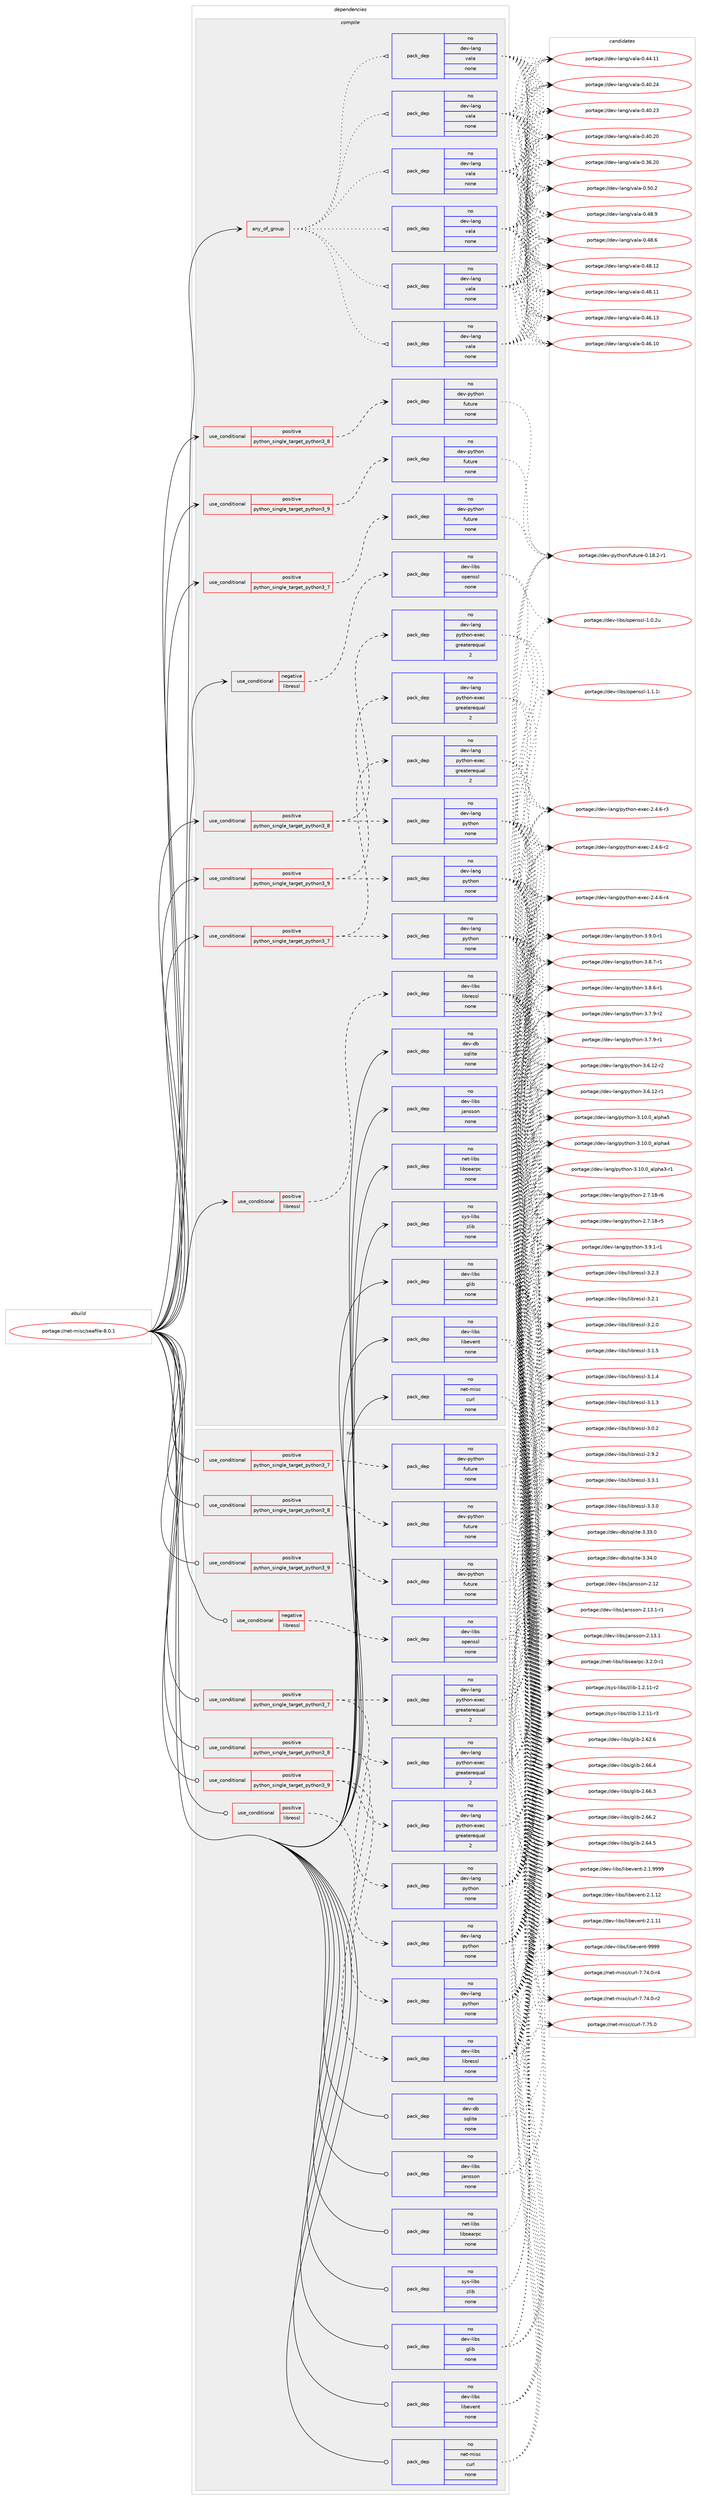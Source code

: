 digraph prolog {

# *************
# Graph options
# *************

newrank=true;
concentrate=true;
compound=true;
graph [rankdir=LR,fontname=Helvetica,fontsize=10,ranksep=1.5];#, ranksep=2.5, nodesep=0.2];
edge  [arrowhead=vee];
node  [fontname=Helvetica,fontsize=10];

# **********
# The ebuild
# **********

subgraph cluster_leftcol {
color=gray;
rank=same;
label=<<i>ebuild</i>>;
id [label="portage://net-misc/seafile-8.0.1", color=red, width=4, href="../net-misc/seafile-8.0.1.svg"];
}

# ****************
# The dependencies
# ****************

subgraph cluster_midcol {
color=gray;
label=<<i>dependencies</i>>;
subgraph cluster_compile {
fillcolor="#eeeeee";
style=filled;
label=<<i>compile</i>>;
subgraph any123 {
dependency14523 [label=<<TABLE BORDER="0" CELLBORDER="1" CELLSPACING="0" CELLPADDING="4"><TR><TD CELLPADDING="10">any_of_group</TD></TR></TABLE>>, shape=none, color=red];subgraph pack10101 {
dependency14524 [label=<<TABLE BORDER="0" CELLBORDER="1" CELLSPACING="0" CELLPADDING="4" WIDTH="220"><TR><TD ROWSPAN="6" CELLPADDING="30">pack_dep</TD></TR><TR><TD WIDTH="110">no</TD></TR><TR><TD>dev-lang</TD></TR><TR><TD>vala</TD></TR><TR><TD>none</TD></TR><TR><TD></TD></TR></TABLE>>, shape=none, color=blue];
}
dependency14523:e -> dependency14524:w [weight=20,style="dotted",arrowhead="oinv"];
subgraph pack10102 {
dependency14525 [label=<<TABLE BORDER="0" CELLBORDER="1" CELLSPACING="0" CELLPADDING="4" WIDTH="220"><TR><TD ROWSPAN="6" CELLPADDING="30">pack_dep</TD></TR><TR><TD WIDTH="110">no</TD></TR><TR><TD>dev-lang</TD></TR><TR><TD>vala</TD></TR><TR><TD>none</TD></TR><TR><TD></TD></TR></TABLE>>, shape=none, color=blue];
}
dependency14523:e -> dependency14525:w [weight=20,style="dotted",arrowhead="oinv"];
subgraph pack10103 {
dependency14526 [label=<<TABLE BORDER="0" CELLBORDER="1" CELLSPACING="0" CELLPADDING="4" WIDTH="220"><TR><TD ROWSPAN="6" CELLPADDING="30">pack_dep</TD></TR><TR><TD WIDTH="110">no</TD></TR><TR><TD>dev-lang</TD></TR><TR><TD>vala</TD></TR><TR><TD>none</TD></TR><TR><TD></TD></TR></TABLE>>, shape=none, color=blue];
}
dependency14523:e -> dependency14526:w [weight=20,style="dotted",arrowhead="oinv"];
subgraph pack10104 {
dependency14527 [label=<<TABLE BORDER="0" CELLBORDER="1" CELLSPACING="0" CELLPADDING="4" WIDTH="220"><TR><TD ROWSPAN="6" CELLPADDING="30">pack_dep</TD></TR><TR><TD WIDTH="110">no</TD></TR><TR><TD>dev-lang</TD></TR><TR><TD>vala</TD></TR><TR><TD>none</TD></TR><TR><TD></TD></TR></TABLE>>, shape=none, color=blue];
}
dependency14523:e -> dependency14527:w [weight=20,style="dotted",arrowhead="oinv"];
subgraph pack10105 {
dependency14528 [label=<<TABLE BORDER="0" CELLBORDER="1" CELLSPACING="0" CELLPADDING="4" WIDTH="220"><TR><TD ROWSPAN="6" CELLPADDING="30">pack_dep</TD></TR><TR><TD WIDTH="110">no</TD></TR><TR><TD>dev-lang</TD></TR><TR><TD>vala</TD></TR><TR><TD>none</TD></TR><TR><TD></TD></TR></TABLE>>, shape=none, color=blue];
}
dependency14523:e -> dependency14528:w [weight=20,style="dotted",arrowhead="oinv"];
subgraph pack10106 {
dependency14529 [label=<<TABLE BORDER="0" CELLBORDER="1" CELLSPACING="0" CELLPADDING="4" WIDTH="220"><TR><TD ROWSPAN="6" CELLPADDING="30">pack_dep</TD></TR><TR><TD WIDTH="110">no</TD></TR><TR><TD>dev-lang</TD></TR><TR><TD>vala</TD></TR><TR><TD>none</TD></TR><TR><TD></TD></TR></TABLE>>, shape=none, color=blue];
}
dependency14523:e -> dependency14529:w [weight=20,style="dotted",arrowhead="oinv"];
}
id:e -> dependency14523:w [weight=20,style="solid",arrowhead="vee"];
subgraph cond4290 {
dependency14530 [label=<<TABLE BORDER="0" CELLBORDER="1" CELLSPACING="0" CELLPADDING="4"><TR><TD ROWSPAN="3" CELLPADDING="10">use_conditional</TD></TR><TR><TD>negative</TD></TR><TR><TD>libressl</TD></TR></TABLE>>, shape=none, color=red];
subgraph pack10107 {
dependency14531 [label=<<TABLE BORDER="0" CELLBORDER="1" CELLSPACING="0" CELLPADDING="4" WIDTH="220"><TR><TD ROWSPAN="6" CELLPADDING="30">pack_dep</TD></TR><TR><TD WIDTH="110">no</TD></TR><TR><TD>dev-libs</TD></TR><TR><TD>openssl</TD></TR><TR><TD>none</TD></TR><TR><TD></TD></TR></TABLE>>, shape=none, color=blue];
}
dependency14530:e -> dependency14531:w [weight=20,style="dashed",arrowhead="vee"];
}
id:e -> dependency14530:w [weight=20,style="solid",arrowhead="vee"];
subgraph cond4291 {
dependency14532 [label=<<TABLE BORDER="0" CELLBORDER="1" CELLSPACING="0" CELLPADDING="4"><TR><TD ROWSPAN="3" CELLPADDING="10">use_conditional</TD></TR><TR><TD>positive</TD></TR><TR><TD>libressl</TD></TR></TABLE>>, shape=none, color=red];
subgraph pack10108 {
dependency14533 [label=<<TABLE BORDER="0" CELLBORDER="1" CELLSPACING="0" CELLPADDING="4" WIDTH="220"><TR><TD ROWSPAN="6" CELLPADDING="30">pack_dep</TD></TR><TR><TD WIDTH="110">no</TD></TR><TR><TD>dev-libs</TD></TR><TR><TD>libressl</TD></TR><TR><TD>none</TD></TR><TR><TD></TD></TR></TABLE>>, shape=none, color=blue];
}
dependency14532:e -> dependency14533:w [weight=20,style="dashed",arrowhead="vee"];
}
id:e -> dependency14532:w [weight=20,style="solid",arrowhead="vee"];
subgraph cond4292 {
dependency14534 [label=<<TABLE BORDER="0" CELLBORDER="1" CELLSPACING="0" CELLPADDING="4"><TR><TD ROWSPAN="3" CELLPADDING="10">use_conditional</TD></TR><TR><TD>positive</TD></TR><TR><TD>python_single_target_python3_7</TD></TR></TABLE>>, shape=none, color=red];
subgraph pack10109 {
dependency14535 [label=<<TABLE BORDER="0" CELLBORDER="1" CELLSPACING="0" CELLPADDING="4" WIDTH="220"><TR><TD ROWSPAN="6" CELLPADDING="30">pack_dep</TD></TR><TR><TD WIDTH="110">no</TD></TR><TR><TD>dev-lang</TD></TR><TR><TD>python</TD></TR><TR><TD>none</TD></TR><TR><TD></TD></TR></TABLE>>, shape=none, color=blue];
}
dependency14534:e -> dependency14535:w [weight=20,style="dashed",arrowhead="vee"];
subgraph pack10110 {
dependency14536 [label=<<TABLE BORDER="0" CELLBORDER="1" CELLSPACING="0" CELLPADDING="4" WIDTH="220"><TR><TD ROWSPAN="6" CELLPADDING="30">pack_dep</TD></TR><TR><TD WIDTH="110">no</TD></TR><TR><TD>dev-lang</TD></TR><TR><TD>python-exec</TD></TR><TR><TD>greaterequal</TD></TR><TR><TD>2</TD></TR></TABLE>>, shape=none, color=blue];
}
dependency14534:e -> dependency14536:w [weight=20,style="dashed",arrowhead="vee"];
}
id:e -> dependency14534:w [weight=20,style="solid",arrowhead="vee"];
subgraph cond4293 {
dependency14537 [label=<<TABLE BORDER="0" CELLBORDER="1" CELLSPACING="0" CELLPADDING="4"><TR><TD ROWSPAN="3" CELLPADDING="10">use_conditional</TD></TR><TR><TD>positive</TD></TR><TR><TD>python_single_target_python3_7</TD></TR></TABLE>>, shape=none, color=red];
subgraph pack10111 {
dependency14538 [label=<<TABLE BORDER="0" CELLBORDER="1" CELLSPACING="0" CELLPADDING="4" WIDTH="220"><TR><TD ROWSPAN="6" CELLPADDING="30">pack_dep</TD></TR><TR><TD WIDTH="110">no</TD></TR><TR><TD>dev-python</TD></TR><TR><TD>future</TD></TR><TR><TD>none</TD></TR><TR><TD></TD></TR></TABLE>>, shape=none, color=blue];
}
dependency14537:e -> dependency14538:w [weight=20,style="dashed",arrowhead="vee"];
}
id:e -> dependency14537:w [weight=20,style="solid",arrowhead="vee"];
subgraph cond4294 {
dependency14539 [label=<<TABLE BORDER="0" CELLBORDER="1" CELLSPACING="0" CELLPADDING="4"><TR><TD ROWSPAN="3" CELLPADDING="10">use_conditional</TD></TR><TR><TD>positive</TD></TR><TR><TD>python_single_target_python3_8</TD></TR></TABLE>>, shape=none, color=red];
subgraph pack10112 {
dependency14540 [label=<<TABLE BORDER="0" CELLBORDER="1" CELLSPACING="0" CELLPADDING="4" WIDTH="220"><TR><TD ROWSPAN="6" CELLPADDING="30">pack_dep</TD></TR><TR><TD WIDTH="110">no</TD></TR><TR><TD>dev-lang</TD></TR><TR><TD>python</TD></TR><TR><TD>none</TD></TR><TR><TD></TD></TR></TABLE>>, shape=none, color=blue];
}
dependency14539:e -> dependency14540:w [weight=20,style="dashed",arrowhead="vee"];
subgraph pack10113 {
dependency14541 [label=<<TABLE BORDER="0" CELLBORDER="1" CELLSPACING="0" CELLPADDING="4" WIDTH="220"><TR><TD ROWSPAN="6" CELLPADDING="30">pack_dep</TD></TR><TR><TD WIDTH="110">no</TD></TR><TR><TD>dev-lang</TD></TR><TR><TD>python-exec</TD></TR><TR><TD>greaterequal</TD></TR><TR><TD>2</TD></TR></TABLE>>, shape=none, color=blue];
}
dependency14539:e -> dependency14541:w [weight=20,style="dashed",arrowhead="vee"];
}
id:e -> dependency14539:w [weight=20,style="solid",arrowhead="vee"];
subgraph cond4295 {
dependency14542 [label=<<TABLE BORDER="0" CELLBORDER="1" CELLSPACING="0" CELLPADDING="4"><TR><TD ROWSPAN="3" CELLPADDING="10">use_conditional</TD></TR><TR><TD>positive</TD></TR><TR><TD>python_single_target_python3_8</TD></TR></TABLE>>, shape=none, color=red];
subgraph pack10114 {
dependency14543 [label=<<TABLE BORDER="0" CELLBORDER="1" CELLSPACING="0" CELLPADDING="4" WIDTH="220"><TR><TD ROWSPAN="6" CELLPADDING="30">pack_dep</TD></TR><TR><TD WIDTH="110">no</TD></TR><TR><TD>dev-python</TD></TR><TR><TD>future</TD></TR><TR><TD>none</TD></TR><TR><TD></TD></TR></TABLE>>, shape=none, color=blue];
}
dependency14542:e -> dependency14543:w [weight=20,style="dashed",arrowhead="vee"];
}
id:e -> dependency14542:w [weight=20,style="solid",arrowhead="vee"];
subgraph cond4296 {
dependency14544 [label=<<TABLE BORDER="0" CELLBORDER="1" CELLSPACING="0" CELLPADDING="4"><TR><TD ROWSPAN="3" CELLPADDING="10">use_conditional</TD></TR><TR><TD>positive</TD></TR><TR><TD>python_single_target_python3_9</TD></TR></TABLE>>, shape=none, color=red];
subgraph pack10115 {
dependency14545 [label=<<TABLE BORDER="0" CELLBORDER="1" CELLSPACING="0" CELLPADDING="4" WIDTH="220"><TR><TD ROWSPAN="6" CELLPADDING="30">pack_dep</TD></TR><TR><TD WIDTH="110">no</TD></TR><TR><TD>dev-lang</TD></TR><TR><TD>python</TD></TR><TR><TD>none</TD></TR><TR><TD></TD></TR></TABLE>>, shape=none, color=blue];
}
dependency14544:e -> dependency14545:w [weight=20,style="dashed",arrowhead="vee"];
subgraph pack10116 {
dependency14546 [label=<<TABLE BORDER="0" CELLBORDER="1" CELLSPACING="0" CELLPADDING="4" WIDTH="220"><TR><TD ROWSPAN="6" CELLPADDING="30">pack_dep</TD></TR><TR><TD WIDTH="110">no</TD></TR><TR><TD>dev-lang</TD></TR><TR><TD>python-exec</TD></TR><TR><TD>greaterequal</TD></TR><TR><TD>2</TD></TR></TABLE>>, shape=none, color=blue];
}
dependency14544:e -> dependency14546:w [weight=20,style="dashed",arrowhead="vee"];
}
id:e -> dependency14544:w [weight=20,style="solid",arrowhead="vee"];
subgraph cond4297 {
dependency14547 [label=<<TABLE BORDER="0" CELLBORDER="1" CELLSPACING="0" CELLPADDING="4"><TR><TD ROWSPAN="3" CELLPADDING="10">use_conditional</TD></TR><TR><TD>positive</TD></TR><TR><TD>python_single_target_python3_9</TD></TR></TABLE>>, shape=none, color=red];
subgraph pack10117 {
dependency14548 [label=<<TABLE BORDER="0" CELLBORDER="1" CELLSPACING="0" CELLPADDING="4" WIDTH="220"><TR><TD ROWSPAN="6" CELLPADDING="30">pack_dep</TD></TR><TR><TD WIDTH="110">no</TD></TR><TR><TD>dev-python</TD></TR><TR><TD>future</TD></TR><TR><TD>none</TD></TR><TR><TD></TD></TR></TABLE>>, shape=none, color=blue];
}
dependency14547:e -> dependency14548:w [weight=20,style="dashed",arrowhead="vee"];
}
id:e -> dependency14547:w [weight=20,style="solid",arrowhead="vee"];
subgraph pack10118 {
dependency14549 [label=<<TABLE BORDER="0" CELLBORDER="1" CELLSPACING="0" CELLPADDING="4" WIDTH="220"><TR><TD ROWSPAN="6" CELLPADDING="30">pack_dep</TD></TR><TR><TD WIDTH="110">no</TD></TR><TR><TD>dev-db</TD></TR><TR><TD>sqlite</TD></TR><TR><TD>none</TD></TR><TR><TD></TD></TR></TABLE>>, shape=none, color=blue];
}
id:e -> dependency14549:w [weight=20,style="solid",arrowhead="vee"];
subgraph pack10119 {
dependency14550 [label=<<TABLE BORDER="0" CELLBORDER="1" CELLSPACING="0" CELLPADDING="4" WIDTH="220"><TR><TD ROWSPAN="6" CELLPADDING="30">pack_dep</TD></TR><TR><TD WIDTH="110">no</TD></TR><TR><TD>dev-libs</TD></TR><TR><TD>glib</TD></TR><TR><TD>none</TD></TR><TR><TD></TD></TR></TABLE>>, shape=none, color=blue];
}
id:e -> dependency14550:w [weight=20,style="solid",arrowhead="vee"];
subgraph pack10120 {
dependency14551 [label=<<TABLE BORDER="0" CELLBORDER="1" CELLSPACING="0" CELLPADDING="4" WIDTH="220"><TR><TD ROWSPAN="6" CELLPADDING="30">pack_dep</TD></TR><TR><TD WIDTH="110">no</TD></TR><TR><TD>dev-libs</TD></TR><TR><TD>jansson</TD></TR><TR><TD>none</TD></TR><TR><TD></TD></TR></TABLE>>, shape=none, color=blue];
}
id:e -> dependency14551:w [weight=20,style="solid",arrowhead="vee"];
subgraph pack10121 {
dependency14552 [label=<<TABLE BORDER="0" CELLBORDER="1" CELLSPACING="0" CELLPADDING="4" WIDTH="220"><TR><TD ROWSPAN="6" CELLPADDING="30">pack_dep</TD></TR><TR><TD WIDTH="110">no</TD></TR><TR><TD>dev-libs</TD></TR><TR><TD>libevent</TD></TR><TR><TD>none</TD></TR><TR><TD></TD></TR></TABLE>>, shape=none, color=blue];
}
id:e -> dependency14552:w [weight=20,style="solid",arrowhead="vee"];
subgraph pack10122 {
dependency14553 [label=<<TABLE BORDER="0" CELLBORDER="1" CELLSPACING="0" CELLPADDING="4" WIDTH="220"><TR><TD ROWSPAN="6" CELLPADDING="30">pack_dep</TD></TR><TR><TD WIDTH="110">no</TD></TR><TR><TD>net-libs</TD></TR><TR><TD>libsearpc</TD></TR><TR><TD>none</TD></TR><TR><TD></TD></TR></TABLE>>, shape=none, color=blue];
}
id:e -> dependency14553:w [weight=20,style="solid",arrowhead="vee"];
subgraph pack10123 {
dependency14554 [label=<<TABLE BORDER="0" CELLBORDER="1" CELLSPACING="0" CELLPADDING="4" WIDTH="220"><TR><TD ROWSPAN="6" CELLPADDING="30">pack_dep</TD></TR><TR><TD WIDTH="110">no</TD></TR><TR><TD>net-misc</TD></TR><TR><TD>curl</TD></TR><TR><TD>none</TD></TR><TR><TD></TD></TR></TABLE>>, shape=none, color=blue];
}
id:e -> dependency14554:w [weight=20,style="solid",arrowhead="vee"];
subgraph pack10124 {
dependency14555 [label=<<TABLE BORDER="0" CELLBORDER="1" CELLSPACING="0" CELLPADDING="4" WIDTH="220"><TR><TD ROWSPAN="6" CELLPADDING="30">pack_dep</TD></TR><TR><TD WIDTH="110">no</TD></TR><TR><TD>sys-libs</TD></TR><TR><TD>zlib</TD></TR><TR><TD>none</TD></TR><TR><TD></TD></TR></TABLE>>, shape=none, color=blue];
}
id:e -> dependency14555:w [weight=20,style="solid",arrowhead="vee"];
}
subgraph cluster_compileandrun {
fillcolor="#eeeeee";
style=filled;
label=<<i>compile and run</i>>;
}
subgraph cluster_run {
fillcolor="#eeeeee";
style=filled;
label=<<i>run</i>>;
subgraph cond4298 {
dependency14556 [label=<<TABLE BORDER="0" CELLBORDER="1" CELLSPACING="0" CELLPADDING="4"><TR><TD ROWSPAN="3" CELLPADDING="10">use_conditional</TD></TR><TR><TD>negative</TD></TR><TR><TD>libressl</TD></TR></TABLE>>, shape=none, color=red];
subgraph pack10125 {
dependency14557 [label=<<TABLE BORDER="0" CELLBORDER="1" CELLSPACING="0" CELLPADDING="4" WIDTH="220"><TR><TD ROWSPAN="6" CELLPADDING="30">pack_dep</TD></TR><TR><TD WIDTH="110">no</TD></TR><TR><TD>dev-libs</TD></TR><TR><TD>openssl</TD></TR><TR><TD>none</TD></TR><TR><TD></TD></TR></TABLE>>, shape=none, color=blue];
}
dependency14556:e -> dependency14557:w [weight=20,style="dashed",arrowhead="vee"];
}
id:e -> dependency14556:w [weight=20,style="solid",arrowhead="odot"];
subgraph cond4299 {
dependency14558 [label=<<TABLE BORDER="0" CELLBORDER="1" CELLSPACING="0" CELLPADDING="4"><TR><TD ROWSPAN="3" CELLPADDING="10">use_conditional</TD></TR><TR><TD>positive</TD></TR><TR><TD>libressl</TD></TR></TABLE>>, shape=none, color=red];
subgraph pack10126 {
dependency14559 [label=<<TABLE BORDER="0" CELLBORDER="1" CELLSPACING="0" CELLPADDING="4" WIDTH="220"><TR><TD ROWSPAN="6" CELLPADDING="30">pack_dep</TD></TR><TR><TD WIDTH="110">no</TD></TR><TR><TD>dev-libs</TD></TR><TR><TD>libressl</TD></TR><TR><TD>none</TD></TR><TR><TD></TD></TR></TABLE>>, shape=none, color=blue];
}
dependency14558:e -> dependency14559:w [weight=20,style="dashed",arrowhead="vee"];
}
id:e -> dependency14558:w [weight=20,style="solid",arrowhead="odot"];
subgraph cond4300 {
dependency14560 [label=<<TABLE BORDER="0" CELLBORDER="1" CELLSPACING="0" CELLPADDING="4"><TR><TD ROWSPAN="3" CELLPADDING="10">use_conditional</TD></TR><TR><TD>positive</TD></TR><TR><TD>python_single_target_python3_7</TD></TR></TABLE>>, shape=none, color=red];
subgraph pack10127 {
dependency14561 [label=<<TABLE BORDER="0" CELLBORDER="1" CELLSPACING="0" CELLPADDING="4" WIDTH="220"><TR><TD ROWSPAN="6" CELLPADDING="30">pack_dep</TD></TR><TR><TD WIDTH="110">no</TD></TR><TR><TD>dev-lang</TD></TR><TR><TD>python</TD></TR><TR><TD>none</TD></TR><TR><TD></TD></TR></TABLE>>, shape=none, color=blue];
}
dependency14560:e -> dependency14561:w [weight=20,style="dashed",arrowhead="vee"];
subgraph pack10128 {
dependency14562 [label=<<TABLE BORDER="0" CELLBORDER="1" CELLSPACING="0" CELLPADDING="4" WIDTH="220"><TR><TD ROWSPAN="6" CELLPADDING="30">pack_dep</TD></TR><TR><TD WIDTH="110">no</TD></TR><TR><TD>dev-lang</TD></TR><TR><TD>python-exec</TD></TR><TR><TD>greaterequal</TD></TR><TR><TD>2</TD></TR></TABLE>>, shape=none, color=blue];
}
dependency14560:e -> dependency14562:w [weight=20,style="dashed",arrowhead="vee"];
}
id:e -> dependency14560:w [weight=20,style="solid",arrowhead="odot"];
subgraph cond4301 {
dependency14563 [label=<<TABLE BORDER="0" CELLBORDER="1" CELLSPACING="0" CELLPADDING="4"><TR><TD ROWSPAN="3" CELLPADDING="10">use_conditional</TD></TR><TR><TD>positive</TD></TR><TR><TD>python_single_target_python3_7</TD></TR></TABLE>>, shape=none, color=red];
subgraph pack10129 {
dependency14564 [label=<<TABLE BORDER="0" CELLBORDER="1" CELLSPACING="0" CELLPADDING="4" WIDTH="220"><TR><TD ROWSPAN="6" CELLPADDING="30">pack_dep</TD></TR><TR><TD WIDTH="110">no</TD></TR><TR><TD>dev-python</TD></TR><TR><TD>future</TD></TR><TR><TD>none</TD></TR><TR><TD></TD></TR></TABLE>>, shape=none, color=blue];
}
dependency14563:e -> dependency14564:w [weight=20,style="dashed",arrowhead="vee"];
}
id:e -> dependency14563:w [weight=20,style="solid",arrowhead="odot"];
subgraph cond4302 {
dependency14565 [label=<<TABLE BORDER="0" CELLBORDER="1" CELLSPACING="0" CELLPADDING="4"><TR><TD ROWSPAN="3" CELLPADDING="10">use_conditional</TD></TR><TR><TD>positive</TD></TR><TR><TD>python_single_target_python3_8</TD></TR></TABLE>>, shape=none, color=red];
subgraph pack10130 {
dependency14566 [label=<<TABLE BORDER="0" CELLBORDER="1" CELLSPACING="0" CELLPADDING="4" WIDTH="220"><TR><TD ROWSPAN="6" CELLPADDING="30">pack_dep</TD></TR><TR><TD WIDTH="110">no</TD></TR><TR><TD>dev-lang</TD></TR><TR><TD>python</TD></TR><TR><TD>none</TD></TR><TR><TD></TD></TR></TABLE>>, shape=none, color=blue];
}
dependency14565:e -> dependency14566:w [weight=20,style="dashed",arrowhead="vee"];
subgraph pack10131 {
dependency14567 [label=<<TABLE BORDER="0" CELLBORDER="1" CELLSPACING="0" CELLPADDING="4" WIDTH="220"><TR><TD ROWSPAN="6" CELLPADDING="30">pack_dep</TD></TR><TR><TD WIDTH="110">no</TD></TR><TR><TD>dev-lang</TD></TR><TR><TD>python-exec</TD></TR><TR><TD>greaterequal</TD></TR><TR><TD>2</TD></TR></TABLE>>, shape=none, color=blue];
}
dependency14565:e -> dependency14567:w [weight=20,style="dashed",arrowhead="vee"];
}
id:e -> dependency14565:w [weight=20,style="solid",arrowhead="odot"];
subgraph cond4303 {
dependency14568 [label=<<TABLE BORDER="0" CELLBORDER="1" CELLSPACING="0" CELLPADDING="4"><TR><TD ROWSPAN="3" CELLPADDING="10">use_conditional</TD></TR><TR><TD>positive</TD></TR><TR><TD>python_single_target_python3_8</TD></TR></TABLE>>, shape=none, color=red];
subgraph pack10132 {
dependency14569 [label=<<TABLE BORDER="0" CELLBORDER="1" CELLSPACING="0" CELLPADDING="4" WIDTH="220"><TR><TD ROWSPAN="6" CELLPADDING="30">pack_dep</TD></TR><TR><TD WIDTH="110">no</TD></TR><TR><TD>dev-python</TD></TR><TR><TD>future</TD></TR><TR><TD>none</TD></TR><TR><TD></TD></TR></TABLE>>, shape=none, color=blue];
}
dependency14568:e -> dependency14569:w [weight=20,style="dashed",arrowhead="vee"];
}
id:e -> dependency14568:w [weight=20,style="solid",arrowhead="odot"];
subgraph cond4304 {
dependency14570 [label=<<TABLE BORDER="0" CELLBORDER="1" CELLSPACING="0" CELLPADDING="4"><TR><TD ROWSPAN="3" CELLPADDING="10">use_conditional</TD></TR><TR><TD>positive</TD></TR><TR><TD>python_single_target_python3_9</TD></TR></TABLE>>, shape=none, color=red];
subgraph pack10133 {
dependency14571 [label=<<TABLE BORDER="0" CELLBORDER="1" CELLSPACING="0" CELLPADDING="4" WIDTH="220"><TR><TD ROWSPAN="6" CELLPADDING="30">pack_dep</TD></TR><TR><TD WIDTH="110">no</TD></TR><TR><TD>dev-lang</TD></TR><TR><TD>python</TD></TR><TR><TD>none</TD></TR><TR><TD></TD></TR></TABLE>>, shape=none, color=blue];
}
dependency14570:e -> dependency14571:w [weight=20,style="dashed",arrowhead="vee"];
subgraph pack10134 {
dependency14572 [label=<<TABLE BORDER="0" CELLBORDER="1" CELLSPACING="0" CELLPADDING="4" WIDTH="220"><TR><TD ROWSPAN="6" CELLPADDING="30">pack_dep</TD></TR><TR><TD WIDTH="110">no</TD></TR><TR><TD>dev-lang</TD></TR><TR><TD>python-exec</TD></TR><TR><TD>greaterequal</TD></TR><TR><TD>2</TD></TR></TABLE>>, shape=none, color=blue];
}
dependency14570:e -> dependency14572:w [weight=20,style="dashed",arrowhead="vee"];
}
id:e -> dependency14570:w [weight=20,style="solid",arrowhead="odot"];
subgraph cond4305 {
dependency14573 [label=<<TABLE BORDER="0" CELLBORDER="1" CELLSPACING="0" CELLPADDING="4"><TR><TD ROWSPAN="3" CELLPADDING="10">use_conditional</TD></TR><TR><TD>positive</TD></TR><TR><TD>python_single_target_python3_9</TD></TR></TABLE>>, shape=none, color=red];
subgraph pack10135 {
dependency14574 [label=<<TABLE BORDER="0" CELLBORDER="1" CELLSPACING="0" CELLPADDING="4" WIDTH="220"><TR><TD ROWSPAN="6" CELLPADDING="30">pack_dep</TD></TR><TR><TD WIDTH="110">no</TD></TR><TR><TD>dev-python</TD></TR><TR><TD>future</TD></TR><TR><TD>none</TD></TR><TR><TD></TD></TR></TABLE>>, shape=none, color=blue];
}
dependency14573:e -> dependency14574:w [weight=20,style="dashed",arrowhead="vee"];
}
id:e -> dependency14573:w [weight=20,style="solid",arrowhead="odot"];
subgraph pack10136 {
dependency14575 [label=<<TABLE BORDER="0" CELLBORDER="1" CELLSPACING="0" CELLPADDING="4" WIDTH="220"><TR><TD ROWSPAN="6" CELLPADDING="30">pack_dep</TD></TR><TR><TD WIDTH="110">no</TD></TR><TR><TD>dev-db</TD></TR><TR><TD>sqlite</TD></TR><TR><TD>none</TD></TR><TR><TD></TD></TR></TABLE>>, shape=none, color=blue];
}
id:e -> dependency14575:w [weight=20,style="solid",arrowhead="odot"];
subgraph pack10137 {
dependency14576 [label=<<TABLE BORDER="0" CELLBORDER="1" CELLSPACING="0" CELLPADDING="4" WIDTH="220"><TR><TD ROWSPAN="6" CELLPADDING="30">pack_dep</TD></TR><TR><TD WIDTH="110">no</TD></TR><TR><TD>dev-libs</TD></TR><TR><TD>glib</TD></TR><TR><TD>none</TD></TR><TR><TD></TD></TR></TABLE>>, shape=none, color=blue];
}
id:e -> dependency14576:w [weight=20,style="solid",arrowhead="odot"];
subgraph pack10138 {
dependency14577 [label=<<TABLE BORDER="0" CELLBORDER="1" CELLSPACING="0" CELLPADDING="4" WIDTH="220"><TR><TD ROWSPAN="6" CELLPADDING="30">pack_dep</TD></TR><TR><TD WIDTH="110">no</TD></TR><TR><TD>dev-libs</TD></TR><TR><TD>jansson</TD></TR><TR><TD>none</TD></TR><TR><TD></TD></TR></TABLE>>, shape=none, color=blue];
}
id:e -> dependency14577:w [weight=20,style="solid",arrowhead="odot"];
subgraph pack10139 {
dependency14578 [label=<<TABLE BORDER="0" CELLBORDER="1" CELLSPACING="0" CELLPADDING="4" WIDTH="220"><TR><TD ROWSPAN="6" CELLPADDING="30">pack_dep</TD></TR><TR><TD WIDTH="110">no</TD></TR><TR><TD>dev-libs</TD></TR><TR><TD>libevent</TD></TR><TR><TD>none</TD></TR><TR><TD></TD></TR></TABLE>>, shape=none, color=blue];
}
id:e -> dependency14578:w [weight=20,style="solid",arrowhead="odot"];
subgraph pack10140 {
dependency14579 [label=<<TABLE BORDER="0" CELLBORDER="1" CELLSPACING="0" CELLPADDING="4" WIDTH="220"><TR><TD ROWSPAN="6" CELLPADDING="30">pack_dep</TD></TR><TR><TD WIDTH="110">no</TD></TR><TR><TD>net-libs</TD></TR><TR><TD>libsearpc</TD></TR><TR><TD>none</TD></TR><TR><TD></TD></TR></TABLE>>, shape=none, color=blue];
}
id:e -> dependency14579:w [weight=20,style="solid",arrowhead="odot"];
subgraph pack10141 {
dependency14580 [label=<<TABLE BORDER="0" CELLBORDER="1" CELLSPACING="0" CELLPADDING="4" WIDTH="220"><TR><TD ROWSPAN="6" CELLPADDING="30">pack_dep</TD></TR><TR><TD WIDTH="110">no</TD></TR><TR><TD>net-misc</TD></TR><TR><TD>curl</TD></TR><TR><TD>none</TD></TR><TR><TD></TD></TR></TABLE>>, shape=none, color=blue];
}
id:e -> dependency14580:w [weight=20,style="solid",arrowhead="odot"];
subgraph pack10142 {
dependency14581 [label=<<TABLE BORDER="0" CELLBORDER="1" CELLSPACING="0" CELLPADDING="4" WIDTH="220"><TR><TD ROWSPAN="6" CELLPADDING="30">pack_dep</TD></TR><TR><TD WIDTH="110">no</TD></TR><TR><TD>sys-libs</TD></TR><TR><TD>zlib</TD></TR><TR><TD>none</TD></TR><TR><TD></TD></TR></TABLE>>, shape=none, color=blue];
}
id:e -> dependency14581:w [weight=20,style="solid",arrowhead="odot"];
}
}

# **************
# The candidates
# **************

subgraph cluster_choices {
rank=same;
color=gray;
label=<<i>candidates</i>>;

subgraph choice10101 {
color=black;
nodesep=1;
choice100101118451089711010347118971089745484653484650 [label="portage://dev-lang/vala-0.50.2", color=red, width=4,href="../dev-lang/vala-0.50.2.svg"];
choice100101118451089711010347118971089745484652564657 [label="portage://dev-lang/vala-0.48.9", color=red, width=4,href="../dev-lang/vala-0.48.9.svg"];
choice100101118451089711010347118971089745484652564654 [label="portage://dev-lang/vala-0.48.6", color=red, width=4,href="../dev-lang/vala-0.48.6.svg"];
choice10010111845108971101034711897108974548465256464950 [label="portage://dev-lang/vala-0.48.12", color=red, width=4,href="../dev-lang/vala-0.48.12.svg"];
choice10010111845108971101034711897108974548465256464949 [label="portage://dev-lang/vala-0.48.11", color=red, width=4,href="../dev-lang/vala-0.48.11.svg"];
choice10010111845108971101034711897108974548465254464951 [label="portage://dev-lang/vala-0.46.13", color=red, width=4,href="../dev-lang/vala-0.46.13.svg"];
choice10010111845108971101034711897108974548465254464948 [label="portage://dev-lang/vala-0.46.10", color=red, width=4,href="../dev-lang/vala-0.46.10.svg"];
choice10010111845108971101034711897108974548465252464949 [label="portage://dev-lang/vala-0.44.11", color=red, width=4,href="../dev-lang/vala-0.44.11.svg"];
choice10010111845108971101034711897108974548465248465052 [label="portage://dev-lang/vala-0.40.24", color=red, width=4,href="../dev-lang/vala-0.40.24.svg"];
choice10010111845108971101034711897108974548465248465051 [label="portage://dev-lang/vala-0.40.23", color=red, width=4,href="../dev-lang/vala-0.40.23.svg"];
choice10010111845108971101034711897108974548465248465048 [label="portage://dev-lang/vala-0.40.20", color=red, width=4,href="../dev-lang/vala-0.40.20.svg"];
choice10010111845108971101034711897108974548465154465048 [label="portage://dev-lang/vala-0.36.20", color=red, width=4,href="../dev-lang/vala-0.36.20.svg"];
dependency14524:e -> choice100101118451089711010347118971089745484653484650:w [style=dotted,weight="100"];
dependency14524:e -> choice100101118451089711010347118971089745484652564657:w [style=dotted,weight="100"];
dependency14524:e -> choice100101118451089711010347118971089745484652564654:w [style=dotted,weight="100"];
dependency14524:e -> choice10010111845108971101034711897108974548465256464950:w [style=dotted,weight="100"];
dependency14524:e -> choice10010111845108971101034711897108974548465256464949:w [style=dotted,weight="100"];
dependency14524:e -> choice10010111845108971101034711897108974548465254464951:w [style=dotted,weight="100"];
dependency14524:e -> choice10010111845108971101034711897108974548465254464948:w [style=dotted,weight="100"];
dependency14524:e -> choice10010111845108971101034711897108974548465252464949:w [style=dotted,weight="100"];
dependency14524:e -> choice10010111845108971101034711897108974548465248465052:w [style=dotted,weight="100"];
dependency14524:e -> choice10010111845108971101034711897108974548465248465051:w [style=dotted,weight="100"];
dependency14524:e -> choice10010111845108971101034711897108974548465248465048:w [style=dotted,weight="100"];
dependency14524:e -> choice10010111845108971101034711897108974548465154465048:w [style=dotted,weight="100"];
}
subgraph choice10102 {
color=black;
nodesep=1;
choice100101118451089711010347118971089745484653484650 [label="portage://dev-lang/vala-0.50.2", color=red, width=4,href="../dev-lang/vala-0.50.2.svg"];
choice100101118451089711010347118971089745484652564657 [label="portage://dev-lang/vala-0.48.9", color=red, width=4,href="../dev-lang/vala-0.48.9.svg"];
choice100101118451089711010347118971089745484652564654 [label="portage://dev-lang/vala-0.48.6", color=red, width=4,href="../dev-lang/vala-0.48.6.svg"];
choice10010111845108971101034711897108974548465256464950 [label="portage://dev-lang/vala-0.48.12", color=red, width=4,href="../dev-lang/vala-0.48.12.svg"];
choice10010111845108971101034711897108974548465256464949 [label="portage://dev-lang/vala-0.48.11", color=red, width=4,href="../dev-lang/vala-0.48.11.svg"];
choice10010111845108971101034711897108974548465254464951 [label="portage://dev-lang/vala-0.46.13", color=red, width=4,href="../dev-lang/vala-0.46.13.svg"];
choice10010111845108971101034711897108974548465254464948 [label="portage://dev-lang/vala-0.46.10", color=red, width=4,href="../dev-lang/vala-0.46.10.svg"];
choice10010111845108971101034711897108974548465252464949 [label="portage://dev-lang/vala-0.44.11", color=red, width=4,href="../dev-lang/vala-0.44.11.svg"];
choice10010111845108971101034711897108974548465248465052 [label="portage://dev-lang/vala-0.40.24", color=red, width=4,href="../dev-lang/vala-0.40.24.svg"];
choice10010111845108971101034711897108974548465248465051 [label="portage://dev-lang/vala-0.40.23", color=red, width=4,href="../dev-lang/vala-0.40.23.svg"];
choice10010111845108971101034711897108974548465248465048 [label="portage://dev-lang/vala-0.40.20", color=red, width=4,href="../dev-lang/vala-0.40.20.svg"];
choice10010111845108971101034711897108974548465154465048 [label="portage://dev-lang/vala-0.36.20", color=red, width=4,href="../dev-lang/vala-0.36.20.svg"];
dependency14525:e -> choice100101118451089711010347118971089745484653484650:w [style=dotted,weight="100"];
dependency14525:e -> choice100101118451089711010347118971089745484652564657:w [style=dotted,weight="100"];
dependency14525:e -> choice100101118451089711010347118971089745484652564654:w [style=dotted,weight="100"];
dependency14525:e -> choice10010111845108971101034711897108974548465256464950:w [style=dotted,weight="100"];
dependency14525:e -> choice10010111845108971101034711897108974548465256464949:w [style=dotted,weight="100"];
dependency14525:e -> choice10010111845108971101034711897108974548465254464951:w [style=dotted,weight="100"];
dependency14525:e -> choice10010111845108971101034711897108974548465254464948:w [style=dotted,weight="100"];
dependency14525:e -> choice10010111845108971101034711897108974548465252464949:w [style=dotted,weight="100"];
dependency14525:e -> choice10010111845108971101034711897108974548465248465052:w [style=dotted,weight="100"];
dependency14525:e -> choice10010111845108971101034711897108974548465248465051:w [style=dotted,weight="100"];
dependency14525:e -> choice10010111845108971101034711897108974548465248465048:w [style=dotted,weight="100"];
dependency14525:e -> choice10010111845108971101034711897108974548465154465048:w [style=dotted,weight="100"];
}
subgraph choice10103 {
color=black;
nodesep=1;
choice100101118451089711010347118971089745484653484650 [label="portage://dev-lang/vala-0.50.2", color=red, width=4,href="../dev-lang/vala-0.50.2.svg"];
choice100101118451089711010347118971089745484652564657 [label="portage://dev-lang/vala-0.48.9", color=red, width=4,href="../dev-lang/vala-0.48.9.svg"];
choice100101118451089711010347118971089745484652564654 [label="portage://dev-lang/vala-0.48.6", color=red, width=4,href="../dev-lang/vala-0.48.6.svg"];
choice10010111845108971101034711897108974548465256464950 [label="portage://dev-lang/vala-0.48.12", color=red, width=4,href="../dev-lang/vala-0.48.12.svg"];
choice10010111845108971101034711897108974548465256464949 [label="portage://dev-lang/vala-0.48.11", color=red, width=4,href="../dev-lang/vala-0.48.11.svg"];
choice10010111845108971101034711897108974548465254464951 [label="portage://dev-lang/vala-0.46.13", color=red, width=4,href="../dev-lang/vala-0.46.13.svg"];
choice10010111845108971101034711897108974548465254464948 [label="portage://dev-lang/vala-0.46.10", color=red, width=4,href="../dev-lang/vala-0.46.10.svg"];
choice10010111845108971101034711897108974548465252464949 [label="portage://dev-lang/vala-0.44.11", color=red, width=4,href="../dev-lang/vala-0.44.11.svg"];
choice10010111845108971101034711897108974548465248465052 [label="portage://dev-lang/vala-0.40.24", color=red, width=4,href="../dev-lang/vala-0.40.24.svg"];
choice10010111845108971101034711897108974548465248465051 [label="portage://dev-lang/vala-0.40.23", color=red, width=4,href="../dev-lang/vala-0.40.23.svg"];
choice10010111845108971101034711897108974548465248465048 [label="portage://dev-lang/vala-0.40.20", color=red, width=4,href="../dev-lang/vala-0.40.20.svg"];
choice10010111845108971101034711897108974548465154465048 [label="portage://dev-lang/vala-0.36.20", color=red, width=4,href="../dev-lang/vala-0.36.20.svg"];
dependency14526:e -> choice100101118451089711010347118971089745484653484650:w [style=dotted,weight="100"];
dependency14526:e -> choice100101118451089711010347118971089745484652564657:w [style=dotted,weight="100"];
dependency14526:e -> choice100101118451089711010347118971089745484652564654:w [style=dotted,weight="100"];
dependency14526:e -> choice10010111845108971101034711897108974548465256464950:w [style=dotted,weight="100"];
dependency14526:e -> choice10010111845108971101034711897108974548465256464949:w [style=dotted,weight="100"];
dependency14526:e -> choice10010111845108971101034711897108974548465254464951:w [style=dotted,weight="100"];
dependency14526:e -> choice10010111845108971101034711897108974548465254464948:w [style=dotted,weight="100"];
dependency14526:e -> choice10010111845108971101034711897108974548465252464949:w [style=dotted,weight="100"];
dependency14526:e -> choice10010111845108971101034711897108974548465248465052:w [style=dotted,weight="100"];
dependency14526:e -> choice10010111845108971101034711897108974548465248465051:w [style=dotted,weight="100"];
dependency14526:e -> choice10010111845108971101034711897108974548465248465048:w [style=dotted,weight="100"];
dependency14526:e -> choice10010111845108971101034711897108974548465154465048:w [style=dotted,weight="100"];
}
subgraph choice10104 {
color=black;
nodesep=1;
choice100101118451089711010347118971089745484653484650 [label="portage://dev-lang/vala-0.50.2", color=red, width=4,href="../dev-lang/vala-0.50.2.svg"];
choice100101118451089711010347118971089745484652564657 [label="portage://dev-lang/vala-0.48.9", color=red, width=4,href="../dev-lang/vala-0.48.9.svg"];
choice100101118451089711010347118971089745484652564654 [label="portage://dev-lang/vala-0.48.6", color=red, width=4,href="../dev-lang/vala-0.48.6.svg"];
choice10010111845108971101034711897108974548465256464950 [label="portage://dev-lang/vala-0.48.12", color=red, width=4,href="../dev-lang/vala-0.48.12.svg"];
choice10010111845108971101034711897108974548465256464949 [label="portage://dev-lang/vala-0.48.11", color=red, width=4,href="../dev-lang/vala-0.48.11.svg"];
choice10010111845108971101034711897108974548465254464951 [label="portage://dev-lang/vala-0.46.13", color=red, width=4,href="../dev-lang/vala-0.46.13.svg"];
choice10010111845108971101034711897108974548465254464948 [label="portage://dev-lang/vala-0.46.10", color=red, width=4,href="../dev-lang/vala-0.46.10.svg"];
choice10010111845108971101034711897108974548465252464949 [label="portage://dev-lang/vala-0.44.11", color=red, width=4,href="../dev-lang/vala-0.44.11.svg"];
choice10010111845108971101034711897108974548465248465052 [label="portage://dev-lang/vala-0.40.24", color=red, width=4,href="../dev-lang/vala-0.40.24.svg"];
choice10010111845108971101034711897108974548465248465051 [label="portage://dev-lang/vala-0.40.23", color=red, width=4,href="../dev-lang/vala-0.40.23.svg"];
choice10010111845108971101034711897108974548465248465048 [label="portage://dev-lang/vala-0.40.20", color=red, width=4,href="../dev-lang/vala-0.40.20.svg"];
choice10010111845108971101034711897108974548465154465048 [label="portage://dev-lang/vala-0.36.20", color=red, width=4,href="../dev-lang/vala-0.36.20.svg"];
dependency14527:e -> choice100101118451089711010347118971089745484653484650:w [style=dotted,weight="100"];
dependency14527:e -> choice100101118451089711010347118971089745484652564657:w [style=dotted,weight="100"];
dependency14527:e -> choice100101118451089711010347118971089745484652564654:w [style=dotted,weight="100"];
dependency14527:e -> choice10010111845108971101034711897108974548465256464950:w [style=dotted,weight="100"];
dependency14527:e -> choice10010111845108971101034711897108974548465256464949:w [style=dotted,weight="100"];
dependency14527:e -> choice10010111845108971101034711897108974548465254464951:w [style=dotted,weight="100"];
dependency14527:e -> choice10010111845108971101034711897108974548465254464948:w [style=dotted,weight="100"];
dependency14527:e -> choice10010111845108971101034711897108974548465252464949:w [style=dotted,weight="100"];
dependency14527:e -> choice10010111845108971101034711897108974548465248465052:w [style=dotted,weight="100"];
dependency14527:e -> choice10010111845108971101034711897108974548465248465051:w [style=dotted,weight="100"];
dependency14527:e -> choice10010111845108971101034711897108974548465248465048:w [style=dotted,weight="100"];
dependency14527:e -> choice10010111845108971101034711897108974548465154465048:w [style=dotted,weight="100"];
}
subgraph choice10105 {
color=black;
nodesep=1;
choice100101118451089711010347118971089745484653484650 [label="portage://dev-lang/vala-0.50.2", color=red, width=4,href="../dev-lang/vala-0.50.2.svg"];
choice100101118451089711010347118971089745484652564657 [label="portage://dev-lang/vala-0.48.9", color=red, width=4,href="../dev-lang/vala-0.48.9.svg"];
choice100101118451089711010347118971089745484652564654 [label="portage://dev-lang/vala-0.48.6", color=red, width=4,href="../dev-lang/vala-0.48.6.svg"];
choice10010111845108971101034711897108974548465256464950 [label="portage://dev-lang/vala-0.48.12", color=red, width=4,href="../dev-lang/vala-0.48.12.svg"];
choice10010111845108971101034711897108974548465256464949 [label="portage://dev-lang/vala-0.48.11", color=red, width=4,href="../dev-lang/vala-0.48.11.svg"];
choice10010111845108971101034711897108974548465254464951 [label="portage://dev-lang/vala-0.46.13", color=red, width=4,href="../dev-lang/vala-0.46.13.svg"];
choice10010111845108971101034711897108974548465254464948 [label="portage://dev-lang/vala-0.46.10", color=red, width=4,href="../dev-lang/vala-0.46.10.svg"];
choice10010111845108971101034711897108974548465252464949 [label="portage://dev-lang/vala-0.44.11", color=red, width=4,href="../dev-lang/vala-0.44.11.svg"];
choice10010111845108971101034711897108974548465248465052 [label="portage://dev-lang/vala-0.40.24", color=red, width=4,href="../dev-lang/vala-0.40.24.svg"];
choice10010111845108971101034711897108974548465248465051 [label="portage://dev-lang/vala-0.40.23", color=red, width=4,href="../dev-lang/vala-0.40.23.svg"];
choice10010111845108971101034711897108974548465248465048 [label="portage://dev-lang/vala-0.40.20", color=red, width=4,href="../dev-lang/vala-0.40.20.svg"];
choice10010111845108971101034711897108974548465154465048 [label="portage://dev-lang/vala-0.36.20", color=red, width=4,href="../dev-lang/vala-0.36.20.svg"];
dependency14528:e -> choice100101118451089711010347118971089745484653484650:w [style=dotted,weight="100"];
dependency14528:e -> choice100101118451089711010347118971089745484652564657:w [style=dotted,weight="100"];
dependency14528:e -> choice100101118451089711010347118971089745484652564654:w [style=dotted,weight="100"];
dependency14528:e -> choice10010111845108971101034711897108974548465256464950:w [style=dotted,weight="100"];
dependency14528:e -> choice10010111845108971101034711897108974548465256464949:w [style=dotted,weight="100"];
dependency14528:e -> choice10010111845108971101034711897108974548465254464951:w [style=dotted,weight="100"];
dependency14528:e -> choice10010111845108971101034711897108974548465254464948:w [style=dotted,weight="100"];
dependency14528:e -> choice10010111845108971101034711897108974548465252464949:w [style=dotted,weight="100"];
dependency14528:e -> choice10010111845108971101034711897108974548465248465052:w [style=dotted,weight="100"];
dependency14528:e -> choice10010111845108971101034711897108974548465248465051:w [style=dotted,weight="100"];
dependency14528:e -> choice10010111845108971101034711897108974548465248465048:w [style=dotted,weight="100"];
dependency14528:e -> choice10010111845108971101034711897108974548465154465048:w [style=dotted,weight="100"];
}
subgraph choice10106 {
color=black;
nodesep=1;
choice100101118451089711010347118971089745484653484650 [label="portage://dev-lang/vala-0.50.2", color=red, width=4,href="../dev-lang/vala-0.50.2.svg"];
choice100101118451089711010347118971089745484652564657 [label="portage://dev-lang/vala-0.48.9", color=red, width=4,href="../dev-lang/vala-0.48.9.svg"];
choice100101118451089711010347118971089745484652564654 [label="portage://dev-lang/vala-0.48.6", color=red, width=4,href="../dev-lang/vala-0.48.6.svg"];
choice10010111845108971101034711897108974548465256464950 [label="portage://dev-lang/vala-0.48.12", color=red, width=4,href="../dev-lang/vala-0.48.12.svg"];
choice10010111845108971101034711897108974548465256464949 [label="portage://dev-lang/vala-0.48.11", color=red, width=4,href="../dev-lang/vala-0.48.11.svg"];
choice10010111845108971101034711897108974548465254464951 [label="portage://dev-lang/vala-0.46.13", color=red, width=4,href="../dev-lang/vala-0.46.13.svg"];
choice10010111845108971101034711897108974548465254464948 [label="portage://dev-lang/vala-0.46.10", color=red, width=4,href="../dev-lang/vala-0.46.10.svg"];
choice10010111845108971101034711897108974548465252464949 [label="portage://dev-lang/vala-0.44.11", color=red, width=4,href="../dev-lang/vala-0.44.11.svg"];
choice10010111845108971101034711897108974548465248465052 [label="portage://dev-lang/vala-0.40.24", color=red, width=4,href="../dev-lang/vala-0.40.24.svg"];
choice10010111845108971101034711897108974548465248465051 [label="portage://dev-lang/vala-0.40.23", color=red, width=4,href="../dev-lang/vala-0.40.23.svg"];
choice10010111845108971101034711897108974548465248465048 [label="portage://dev-lang/vala-0.40.20", color=red, width=4,href="../dev-lang/vala-0.40.20.svg"];
choice10010111845108971101034711897108974548465154465048 [label="portage://dev-lang/vala-0.36.20", color=red, width=4,href="../dev-lang/vala-0.36.20.svg"];
dependency14529:e -> choice100101118451089711010347118971089745484653484650:w [style=dotted,weight="100"];
dependency14529:e -> choice100101118451089711010347118971089745484652564657:w [style=dotted,weight="100"];
dependency14529:e -> choice100101118451089711010347118971089745484652564654:w [style=dotted,weight="100"];
dependency14529:e -> choice10010111845108971101034711897108974548465256464950:w [style=dotted,weight="100"];
dependency14529:e -> choice10010111845108971101034711897108974548465256464949:w [style=dotted,weight="100"];
dependency14529:e -> choice10010111845108971101034711897108974548465254464951:w [style=dotted,weight="100"];
dependency14529:e -> choice10010111845108971101034711897108974548465254464948:w [style=dotted,weight="100"];
dependency14529:e -> choice10010111845108971101034711897108974548465252464949:w [style=dotted,weight="100"];
dependency14529:e -> choice10010111845108971101034711897108974548465248465052:w [style=dotted,weight="100"];
dependency14529:e -> choice10010111845108971101034711897108974548465248465051:w [style=dotted,weight="100"];
dependency14529:e -> choice10010111845108971101034711897108974548465248465048:w [style=dotted,weight="100"];
dependency14529:e -> choice10010111845108971101034711897108974548465154465048:w [style=dotted,weight="100"];
}
subgraph choice10107 {
color=black;
nodesep=1;
choice100101118451081059811547111112101110115115108454946494649105 [label="portage://dev-libs/openssl-1.1.1i", color=red, width=4,href="../dev-libs/openssl-1.1.1i.svg"];
choice100101118451081059811547111112101110115115108454946484650117 [label="portage://dev-libs/openssl-1.0.2u", color=red, width=4,href="../dev-libs/openssl-1.0.2u.svg"];
dependency14531:e -> choice100101118451081059811547111112101110115115108454946494649105:w [style=dotted,weight="100"];
dependency14531:e -> choice100101118451081059811547111112101110115115108454946484650117:w [style=dotted,weight="100"];
}
subgraph choice10108 {
color=black;
nodesep=1;
choice10010111845108105981154710810598114101115115108455146514649 [label="portage://dev-libs/libressl-3.3.1", color=red, width=4,href="../dev-libs/libressl-3.3.1.svg"];
choice10010111845108105981154710810598114101115115108455146514648 [label="portage://dev-libs/libressl-3.3.0", color=red, width=4,href="../dev-libs/libressl-3.3.0.svg"];
choice10010111845108105981154710810598114101115115108455146504651 [label="portage://dev-libs/libressl-3.2.3", color=red, width=4,href="../dev-libs/libressl-3.2.3.svg"];
choice10010111845108105981154710810598114101115115108455146504649 [label="portage://dev-libs/libressl-3.2.1", color=red, width=4,href="../dev-libs/libressl-3.2.1.svg"];
choice10010111845108105981154710810598114101115115108455146504648 [label="portage://dev-libs/libressl-3.2.0", color=red, width=4,href="../dev-libs/libressl-3.2.0.svg"];
choice10010111845108105981154710810598114101115115108455146494653 [label="portage://dev-libs/libressl-3.1.5", color=red, width=4,href="../dev-libs/libressl-3.1.5.svg"];
choice10010111845108105981154710810598114101115115108455146494652 [label="portage://dev-libs/libressl-3.1.4", color=red, width=4,href="../dev-libs/libressl-3.1.4.svg"];
choice10010111845108105981154710810598114101115115108455146494651 [label="portage://dev-libs/libressl-3.1.3", color=red, width=4,href="../dev-libs/libressl-3.1.3.svg"];
choice10010111845108105981154710810598114101115115108455146484650 [label="portage://dev-libs/libressl-3.0.2", color=red, width=4,href="../dev-libs/libressl-3.0.2.svg"];
choice10010111845108105981154710810598114101115115108455046574650 [label="portage://dev-libs/libressl-2.9.2", color=red, width=4,href="../dev-libs/libressl-2.9.2.svg"];
dependency14533:e -> choice10010111845108105981154710810598114101115115108455146514649:w [style=dotted,weight="100"];
dependency14533:e -> choice10010111845108105981154710810598114101115115108455146514648:w [style=dotted,weight="100"];
dependency14533:e -> choice10010111845108105981154710810598114101115115108455146504651:w [style=dotted,weight="100"];
dependency14533:e -> choice10010111845108105981154710810598114101115115108455146504649:w [style=dotted,weight="100"];
dependency14533:e -> choice10010111845108105981154710810598114101115115108455146504648:w [style=dotted,weight="100"];
dependency14533:e -> choice10010111845108105981154710810598114101115115108455146494653:w [style=dotted,weight="100"];
dependency14533:e -> choice10010111845108105981154710810598114101115115108455146494652:w [style=dotted,weight="100"];
dependency14533:e -> choice10010111845108105981154710810598114101115115108455146494651:w [style=dotted,weight="100"];
dependency14533:e -> choice10010111845108105981154710810598114101115115108455146484650:w [style=dotted,weight="100"];
dependency14533:e -> choice10010111845108105981154710810598114101115115108455046574650:w [style=dotted,weight="100"];
}
subgraph choice10109 {
color=black;
nodesep=1;
choice1001011184510897110103471121211161041111104551465746494511449 [label="portage://dev-lang/python-3.9.1-r1", color=red, width=4,href="../dev-lang/python-3.9.1-r1.svg"];
choice1001011184510897110103471121211161041111104551465746484511449 [label="portage://dev-lang/python-3.9.0-r1", color=red, width=4,href="../dev-lang/python-3.9.0-r1.svg"];
choice1001011184510897110103471121211161041111104551465646554511449 [label="portage://dev-lang/python-3.8.7-r1", color=red, width=4,href="../dev-lang/python-3.8.7-r1.svg"];
choice1001011184510897110103471121211161041111104551465646544511449 [label="portage://dev-lang/python-3.8.6-r1", color=red, width=4,href="../dev-lang/python-3.8.6-r1.svg"];
choice1001011184510897110103471121211161041111104551465546574511450 [label="portage://dev-lang/python-3.7.9-r2", color=red, width=4,href="../dev-lang/python-3.7.9-r2.svg"];
choice1001011184510897110103471121211161041111104551465546574511449 [label="portage://dev-lang/python-3.7.9-r1", color=red, width=4,href="../dev-lang/python-3.7.9-r1.svg"];
choice100101118451089711010347112121116104111110455146544649504511450 [label="portage://dev-lang/python-3.6.12-r2", color=red, width=4,href="../dev-lang/python-3.6.12-r2.svg"];
choice100101118451089711010347112121116104111110455146544649504511449 [label="portage://dev-lang/python-3.6.12-r1", color=red, width=4,href="../dev-lang/python-3.6.12-r1.svg"];
choice1001011184510897110103471121211161041111104551464948464895971081121049753 [label="portage://dev-lang/python-3.10.0_alpha5", color=red, width=4,href="../dev-lang/python-3.10.0_alpha5.svg"];
choice1001011184510897110103471121211161041111104551464948464895971081121049752 [label="portage://dev-lang/python-3.10.0_alpha4", color=red, width=4,href="../dev-lang/python-3.10.0_alpha4.svg"];
choice10010111845108971101034711212111610411111045514649484648959710811210497514511449 [label="portage://dev-lang/python-3.10.0_alpha3-r1", color=red, width=4,href="../dev-lang/python-3.10.0_alpha3-r1.svg"];
choice100101118451089711010347112121116104111110455046554649564511454 [label="portage://dev-lang/python-2.7.18-r6", color=red, width=4,href="../dev-lang/python-2.7.18-r6.svg"];
choice100101118451089711010347112121116104111110455046554649564511453 [label="portage://dev-lang/python-2.7.18-r5", color=red, width=4,href="../dev-lang/python-2.7.18-r5.svg"];
dependency14535:e -> choice1001011184510897110103471121211161041111104551465746494511449:w [style=dotted,weight="100"];
dependency14535:e -> choice1001011184510897110103471121211161041111104551465746484511449:w [style=dotted,weight="100"];
dependency14535:e -> choice1001011184510897110103471121211161041111104551465646554511449:w [style=dotted,weight="100"];
dependency14535:e -> choice1001011184510897110103471121211161041111104551465646544511449:w [style=dotted,weight="100"];
dependency14535:e -> choice1001011184510897110103471121211161041111104551465546574511450:w [style=dotted,weight="100"];
dependency14535:e -> choice1001011184510897110103471121211161041111104551465546574511449:w [style=dotted,weight="100"];
dependency14535:e -> choice100101118451089711010347112121116104111110455146544649504511450:w [style=dotted,weight="100"];
dependency14535:e -> choice100101118451089711010347112121116104111110455146544649504511449:w [style=dotted,weight="100"];
dependency14535:e -> choice1001011184510897110103471121211161041111104551464948464895971081121049753:w [style=dotted,weight="100"];
dependency14535:e -> choice1001011184510897110103471121211161041111104551464948464895971081121049752:w [style=dotted,weight="100"];
dependency14535:e -> choice10010111845108971101034711212111610411111045514649484648959710811210497514511449:w [style=dotted,weight="100"];
dependency14535:e -> choice100101118451089711010347112121116104111110455046554649564511454:w [style=dotted,weight="100"];
dependency14535:e -> choice100101118451089711010347112121116104111110455046554649564511453:w [style=dotted,weight="100"];
}
subgraph choice10110 {
color=black;
nodesep=1;
choice10010111845108971101034711212111610411111045101120101994550465246544511452 [label="portage://dev-lang/python-exec-2.4.6-r4", color=red, width=4,href="../dev-lang/python-exec-2.4.6-r4.svg"];
choice10010111845108971101034711212111610411111045101120101994550465246544511451 [label="portage://dev-lang/python-exec-2.4.6-r3", color=red, width=4,href="../dev-lang/python-exec-2.4.6-r3.svg"];
choice10010111845108971101034711212111610411111045101120101994550465246544511450 [label="portage://dev-lang/python-exec-2.4.6-r2", color=red, width=4,href="../dev-lang/python-exec-2.4.6-r2.svg"];
dependency14536:e -> choice10010111845108971101034711212111610411111045101120101994550465246544511452:w [style=dotted,weight="100"];
dependency14536:e -> choice10010111845108971101034711212111610411111045101120101994550465246544511451:w [style=dotted,weight="100"];
dependency14536:e -> choice10010111845108971101034711212111610411111045101120101994550465246544511450:w [style=dotted,weight="100"];
}
subgraph choice10111 {
color=black;
nodesep=1;
choice1001011184511212111610411111047102117116117114101454846495646504511449 [label="portage://dev-python/future-0.18.2-r1", color=red, width=4,href="../dev-python/future-0.18.2-r1.svg"];
dependency14538:e -> choice1001011184511212111610411111047102117116117114101454846495646504511449:w [style=dotted,weight="100"];
}
subgraph choice10112 {
color=black;
nodesep=1;
choice1001011184510897110103471121211161041111104551465746494511449 [label="portage://dev-lang/python-3.9.1-r1", color=red, width=4,href="../dev-lang/python-3.9.1-r1.svg"];
choice1001011184510897110103471121211161041111104551465746484511449 [label="portage://dev-lang/python-3.9.0-r1", color=red, width=4,href="../dev-lang/python-3.9.0-r1.svg"];
choice1001011184510897110103471121211161041111104551465646554511449 [label="portage://dev-lang/python-3.8.7-r1", color=red, width=4,href="../dev-lang/python-3.8.7-r1.svg"];
choice1001011184510897110103471121211161041111104551465646544511449 [label="portage://dev-lang/python-3.8.6-r1", color=red, width=4,href="../dev-lang/python-3.8.6-r1.svg"];
choice1001011184510897110103471121211161041111104551465546574511450 [label="portage://dev-lang/python-3.7.9-r2", color=red, width=4,href="../dev-lang/python-3.7.9-r2.svg"];
choice1001011184510897110103471121211161041111104551465546574511449 [label="portage://dev-lang/python-3.7.9-r1", color=red, width=4,href="../dev-lang/python-3.7.9-r1.svg"];
choice100101118451089711010347112121116104111110455146544649504511450 [label="portage://dev-lang/python-3.6.12-r2", color=red, width=4,href="../dev-lang/python-3.6.12-r2.svg"];
choice100101118451089711010347112121116104111110455146544649504511449 [label="portage://dev-lang/python-3.6.12-r1", color=red, width=4,href="../dev-lang/python-3.6.12-r1.svg"];
choice1001011184510897110103471121211161041111104551464948464895971081121049753 [label="portage://dev-lang/python-3.10.0_alpha5", color=red, width=4,href="../dev-lang/python-3.10.0_alpha5.svg"];
choice1001011184510897110103471121211161041111104551464948464895971081121049752 [label="portage://dev-lang/python-3.10.0_alpha4", color=red, width=4,href="../dev-lang/python-3.10.0_alpha4.svg"];
choice10010111845108971101034711212111610411111045514649484648959710811210497514511449 [label="portage://dev-lang/python-3.10.0_alpha3-r1", color=red, width=4,href="../dev-lang/python-3.10.0_alpha3-r1.svg"];
choice100101118451089711010347112121116104111110455046554649564511454 [label="portage://dev-lang/python-2.7.18-r6", color=red, width=4,href="../dev-lang/python-2.7.18-r6.svg"];
choice100101118451089711010347112121116104111110455046554649564511453 [label="portage://dev-lang/python-2.7.18-r5", color=red, width=4,href="../dev-lang/python-2.7.18-r5.svg"];
dependency14540:e -> choice1001011184510897110103471121211161041111104551465746494511449:w [style=dotted,weight="100"];
dependency14540:e -> choice1001011184510897110103471121211161041111104551465746484511449:w [style=dotted,weight="100"];
dependency14540:e -> choice1001011184510897110103471121211161041111104551465646554511449:w [style=dotted,weight="100"];
dependency14540:e -> choice1001011184510897110103471121211161041111104551465646544511449:w [style=dotted,weight="100"];
dependency14540:e -> choice1001011184510897110103471121211161041111104551465546574511450:w [style=dotted,weight="100"];
dependency14540:e -> choice1001011184510897110103471121211161041111104551465546574511449:w [style=dotted,weight="100"];
dependency14540:e -> choice100101118451089711010347112121116104111110455146544649504511450:w [style=dotted,weight="100"];
dependency14540:e -> choice100101118451089711010347112121116104111110455146544649504511449:w [style=dotted,weight="100"];
dependency14540:e -> choice1001011184510897110103471121211161041111104551464948464895971081121049753:w [style=dotted,weight="100"];
dependency14540:e -> choice1001011184510897110103471121211161041111104551464948464895971081121049752:w [style=dotted,weight="100"];
dependency14540:e -> choice10010111845108971101034711212111610411111045514649484648959710811210497514511449:w [style=dotted,weight="100"];
dependency14540:e -> choice100101118451089711010347112121116104111110455046554649564511454:w [style=dotted,weight="100"];
dependency14540:e -> choice100101118451089711010347112121116104111110455046554649564511453:w [style=dotted,weight="100"];
}
subgraph choice10113 {
color=black;
nodesep=1;
choice10010111845108971101034711212111610411111045101120101994550465246544511452 [label="portage://dev-lang/python-exec-2.4.6-r4", color=red, width=4,href="../dev-lang/python-exec-2.4.6-r4.svg"];
choice10010111845108971101034711212111610411111045101120101994550465246544511451 [label="portage://dev-lang/python-exec-2.4.6-r3", color=red, width=4,href="../dev-lang/python-exec-2.4.6-r3.svg"];
choice10010111845108971101034711212111610411111045101120101994550465246544511450 [label="portage://dev-lang/python-exec-2.4.6-r2", color=red, width=4,href="../dev-lang/python-exec-2.4.6-r2.svg"];
dependency14541:e -> choice10010111845108971101034711212111610411111045101120101994550465246544511452:w [style=dotted,weight="100"];
dependency14541:e -> choice10010111845108971101034711212111610411111045101120101994550465246544511451:w [style=dotted,weight="100"];
dependency14541:e -> choice10010111845108971101034711212111610411111045101120101994550465246544511450:w [style=dotted,weight="100"];
}
subgraph choice10114 {
color=black;
nodesep=1;
choice1001011184511212111610411111047102117116117114101454846495646504511449 [label="portage://dev-python/future-0.18.2-r1", color=red, width=4,href="../dev-python/future-0.18.2-r1.svg"];
dependency14543:e -> choice1001011184511212111610411111047102117116117114101454846495646504511449:w [style=dotted,weight="100"];
}
subgraph choice10115 {
color=black;
nodesep=1;
choice1001011184510897110103471121211161041111104551465746494511449 [label="portage://dev-lang/python-3.9.1-r1", color=red, width=4,href="../dev-lang/python-3.9.1-r1.svg"];
choice1001011184510897110103471121211161041111104551465746484511449 [label="portage://dev-lang/python-3.9.0-r1", color=red, width=4,href="../dev-lang/python-3.9.0-r1.svg"];
choice1001011184510897110103471121211161041111104551465646554511449 [label="portage://dev-lang/python-3.8.7-r1", color=red, width=4,href="../dev-lang/python-3.8.7-r1.svg"];
choice1001011184510897110103471121211161041111104551465646544511449 [label="portage://dev-lang/python-3.8.6-r1", color=red, width=4,href="../dev-lang/python-3.8.6-r1.svg"];
choice1001011184510897110103471121211161041111104551465546574511450 [label="portage://dev-lang/python-3.7.9-r2", color=red, width=4,href="../dev-lang/python-3.7.9-r2.svg"];
choice1001011184510897110103471121211161041111104551465546574511449 [label="portage://dev-lang/python-3.7.9-r1", color=red, width=4,href="../dev-lang/python-3.7.9-r1.svg"];
choice100101118451089711010347112121116104111110455146544649504511450 [label="portage://dev-lang/python-3.6.12-r2", color=red, width=4,href="../dev-lang/python-3.6.12-r2.svg"];
choice100101118451089711010347112121116104111110455146544649504511449 [label="portage://dev-lang/python-3.6.12-r1", color=red, width=4,href="../dev-lang/python-3.6.12-r1.svg"];
choice1001011184510897110103471121211161041111104551464948464895971081121049753 [label="portage://dev-lang/python-3.10.0_alpha5", color=red, width=4,href="../dev-lang/python-3.10.0_alpha5.svg"];
choice1001011184510897110103471121211161041111104551464948464895971081121049752 [label="portage://dev-lang/python-3.10.0_alpha4", color=red, width=4,href="../dev-lang/python-3.10.0_alpha4.svg"];
choice10010111845108971101034711212111610411111045514649484648959710811210497514511449 [label="portage://dev-lang/python-3.10.0_alpha3-r1", color=red, width=4,href="../dev-lang/python-3.10.0_alpha3-r1.svg"];
choice100101118451089711010347112121116104111110455046554649564511454 [label="portage://dev-lang/python-2.7.18-r6", color=red, width=4,href="../dev-lang/python-2.7.18-r6.svg"];
choice100101118451089711010347112121116104111110455046554649564511453 [label="portage://dev-lang/python-2.7.18-r5", color=red, width=4,href="../dev-lang/python-2.7.18-r5.svg"];
dependency14545:e -> choice1001011184510897110103471121211161041111104551465746494511449:w [style=dotted,weight="100"];
dependency14545:e -> choice1001011184510897110103471121211161041111104551465746484511449:w [style=dotted,weight="100"];
dependency14545:e -> choice1001011184510897110103471121211161041111104551465646554511449:w [style=dotted,weight="100"];
dependency14545:e -> choice1001011184510897110103471121211161041111104551465646544511449:w [style=dotted,weight="100"];
dependency14545:e -> choice1001011184510897110103471121211161041111104551465546574511450:w [style=dotted,weight="100"];
dependency14545:e -> choice1001011184510897110103471121211161041111104551465546574511449:w [style=dotted,weight="100"];
dependency14545:e -> choice100101118451089711010347112121116104111110455146544649504511450:w [style=dotted,weight="100"];
dependency14545:e -> choice100101118451089711010347112121116104111110455146544649504511449:w [style=dotted,weight="100"];
dependency14545:e -> choice1001011184510897110103471121211161041111104551464948464895971081121049753:w [style=dotted,weight="100"];
dependency14545:e -> choice1001011184510897110103471121211161041111104551464948464895971081121049752:w [style=dotted,weight="100"];
dependency14545:e -> choice10010111845108971101034711212111610411111045514649484648959710811210497514511449:w [style=dotted,weight="100"];
dependency14545:e -> choice100101118451089711010347112121116104111110455046554649564511454:w [style=dotted,weight="100"];
dependency14545:e -> choice100101118451089711010347112121116104111110455046554649564511453:w [style=dotted,weight="100"];
}
subgraph choice10116 {
color=black;
nodesep=1;
choice10010111845108971101034711212111610411111045101120101994550465246544511452 [label="portage://dev-lang/python-exec-2.4.6-r4", color=red, width=4,href="../dev-lang/python-exec-2.4.6-r4.svg"];
choice10010111845108971101034711212111610411111045101120101994550465246544511451 [label="portage://dev-lang/python-exec-2.4.6-r3", color=red, width=4,href="../dev-lang/python-exec-2.4.6-r3.svg"];
choice10010111845108971101034711212111610411111045101120101994550465246544511450 [label="portage://dev-lang/python-exec-2.4.6-r2", color=red, width=4,href="../dev-lang/python-exec-2.4.6-r2.svg"];
dependency14546:e -> choice10010111845108971101034711212111610411111045101120101994550465246544511452:w [style=dotted,weight="100"];
dependency14546:e -> choice10010111845108971101034711212111610411111045101120101994550465246544511451:w [style=dotted,weight="100"];
dependency14546:e -> choice10010111845108971101034711212111610411111045101120101994550465246544511450:w [style=dotted,weight="100"];
}
subgraph choice10117 {
color=black;
nodesep=1;
choice1001011184511212111610411111047102117116117114101454846495646504511449 [label="portage://dev-python/future-0.18.2-r1", color=red, width=4,href="../dev-python/future-0.18.2-r1.svg"];
dependency14548:e -> choice1001011184511212111610411111047102117116117114101454846495646504511449:w [style=dotted,weight="100"];
}
subgraph choice10118 {
color=black;
nodesep=1;
choice10010111845100984711511310810511610145514651524648 [label="portage://dev-db/sqlite-3.34.0", color=red, width=4,href="../dev-db/sqlite-3.34.0.svg"];
choice10010111845100984711511310810511610145514651514648 [label="portage://dev-db/sqlite-3.33.0", color=red, width=4,href="../dev-db/sqlite-3.33.0.svg"];
dependency14549:e -> choice10010111845100984711511310810511610145514651524648:w [style=dotted,weight="100"];
dependency14549:e -> choice10010111845100984711511310810511610145514651514648:w [style=dotted,weight="100"];
}
subgraph choice10119 {
color=black;
nodesep=1;
choice1001011184510810598115471031081059845504654544652 [label="portage://dev-libs/glib-2.66.4", color=red, width=4,href="../dev-libs/glib-2.66.4.svg"];
choice1001011184510810598115471031081059845504654544651 [label="portage://dev-libs/glib-2.66.3", color=red, width=4,href="../dev-libs/glib-2.66.3.svg"];
choice1001011184510810598115471031081059845504654544650 [label="portage://dev-libs/glib-2.66.2", color=red, width=4,href="../dev-libs/glib-2.66.2.svg"];
choice1001011184510810598115471031081059845504654524653 [label="portage://dev-libs/glib-2.64.5", color=red, width=4,href="../dev-libs/glib-2.64.5.svg"];
choice1001011184510810598115471031081059845504654504654 [label="portage://dev-libs/glib-2.62.6", color=red, width=4,href="../dev-libs/glib-2.62.6.svg"];
dependency14550:e -> choice1001011184510810598115471031081059845504654544652:w [style=dotted,weight="100"];
dependency14550:e -> choice1001011184510810598115471031081059845504654544651:w [style=dotted,weight="100"];
dependency14550:e -> choice1001011184510810598115471031081059845504654544650:w [style=dotted,weight="100"];
dependency14550:e -> choice1001011184510810598115471031081059845504654524653:w [style=dotted,weight="100"];
dependency14550:e -> choice1001011184510810598115471031081059845504654504654:w [style=dotted,weight="100"];
}
subgraph choice10120 {
color=black;
nodesep=1;
choice10010111845108105981154710697110115115111110455046495146494511449 [label="portage://dev-libs/jansson-2.13.1-r1", color=red, width=4,href="../dev-libs/jansson-2.13.1-r1.svg"];
choice1001011184510810598115471069711011511511111045504649514649 [label="portage://dev-libs/jansson-2.13.1", color=red, width=4,href="../dev-libs/jansson-2.13.1.svg"];
choice100101118451081059811547106971101151151111104550464950 [label="portage://dev-libs/jansson-2.12", color=red, width=4,href="../dev-libs/jansson-2.12.svg"];
dependency14551:e -> choice10010111845108105981154710697110115115111110455046495146494511449:w [style=dotted,weight="100"];
dependency14551:e -> choice1001011184510810598115471069711011511511111045504649514649:w [style=dotted,weight="100"];
dependency14551:e -> choice100101118451081059811547106971101151151111104550464950:w [style=dotted,weight="100"];
}
subgraph choice10121 {
color=black;
nodesep=1;
choice100101118451081059811547108105981011181011101164557575757 [label="portage://dev-libs/libevent-9999", color=red, width=4,href="../dev-libs/libevent-9999.svg"];
choice10010111845108105981154710810598101118101110116455046494657575757 [label="portage://dev-libs/libevent-2.1.9999", color=red, width=4,href="../dev-libs/libevent-2.1.9999.svg"];
choice1001011184510810598115471081059810111810111011645504649464950 [label="portage://dev-libs/libevent-2.1.12", color=red, width=4,href="../dev-libs/libevent-2.1.12.svg"];
choice1001011184510810598115471081059810111810111011645504649464949 [label="portage://dev-libs/libevent-2.1.11", color=red, width=4,href="../dev-libs/libevent-2.1.11.svg"];
dependency14552:e -> choice100101118451081059811547108105981011181011101164557575757:w [style=dotted,weight="100"];
dependency14552:e -> choice10010111845108105981154710810598101118101110116455046494657575757:w [style=dotted,weight="100"];
dependency14552:e -> choice1001011184510810598115471081059810111810111011645504649464950:w [style=dotted,weight="100"];
dependency14552:e -> choice1001011184510810598115471081059810111810111011645504649464949:w [style=dotted,weight="100"];
}
subgraph choice10122 {
color=black;
nodesep=1;
choice1101011164510810598115471081059811510197114112994551465046484511449 [label="portage://net-libs/libsearpc-3.2.0-r1", color=red, width=4,href="../net-libs/libsearpc-3.2.0-r1.svg"];
dependency14553:e -> choice1101011164510810598115471081059811510197114112994551465046484511449:w [style=dotted,weight="100"];
}
subgraph choice10123 {
color=black;
nodesep=1;
choice1101011164510910511599479911711410845554655534648 [label="portage://net-misc/curl-7.75.0", color=red, width=4,href="../net-misc/curl-7.75.0.svg"];
choice11010111645109105115994799117114108455546555246484511452 [label="portage://net-misc/curl-7.74.0-r4", color=red, width=4,href="../net-misc/curl-7.74.0-r4.svg"];
choice11010111645109105115994799117114108455546555246484511450 [label="portage://net-misc/curl-7.74.0-r2", color=red, width=4,href="../net-misc/curl-7.74.0-r2.svg"];
dependency14554:e -> choice1101011164510910511599479911711410845554655534648:w [style=dotted,weight="100"];
dependency14554:e -> choice11010111645109105115994799117114108455546555246484511452:w [style=dotted,weight="100"];
dependency14554:e -> choice11010111645109105115994799117114108455546555246484511450:w [style=dotted,weight="100"];
}
subgraph choice10124 {
color=black;
nodesep=1;
choice11512111545108105981154712210810598454946504649494511451 [label="portage://sys-libs/zlib-1.2.11-r3", color=red, width=4,href="../sys-libs/zlib-1.2.11-r3.svg"];
choice11512111545108105981154712210810598454946504649494511450 [label="portage://sys-libs/zlib-1.2.11-r2", color=red, width=4,href="../sys-libs/zlib-1.2.11-r2.svg"];
dependency14555:e -> choice11512111545108105981154712210810598454946504649494511451:w [style=dotted,weight="100"];
dependency14555:e -> choice11512111545108105981154712210810598454946504649494511450:w [style=dotted,weight="100"];
}
subgraph choice10125 {
color=black;
nodesep=1;
choice100101118451081059811547111112101110115115108454946494649105 [label="portage://dev-libs/openssl-1.1.1i", color=red, width=4,href="../dev-libs/openssl-1.1.1i.svg"];
choice100101118451081059811547111112101110115115108454946484650117 [label="portage://dev-libs/openssl-1.0.2u", color=red, width=4,href="../dev-libs/openssl-1.0.2u.svg"];
dependency14557:e -> choice100101118451081059811547111112101110115115108454946494649105:w [style=dotted,weight="100"];
dependency14557:e -> choice100101118451081059811547111112101110115115108454946484650117:w [style=dotted,weight="100"];
}
subgraph choice10126 {
color=black;
nodesep=1;
choice10010111845108105981154710810598114101115115108455146514649 [label="portage://dev-libs/libressl-3.3.1", color=red, width=4,href="../dev-libs/libressl-3.3.1.svg"];
choice10010111845108105981154710810598114101115115108455146514648 [label="portage://dev-libs/libressl-3.3.0", color=red, width=4,href="../dev-libs/libressl-3.3.0.svg"];
choice10010111845108105981154710810598114101115115108455146504651 [label="portage://dev-libs/libressl-3.2.3", color=red, width=4,href="../dev-libs/libressl-3.2.3.svg"];
choice10010111845108105981154710810598114101115115108455146504649 [label="portage://dev-libs/libressl-3.2.1", color=red, width=4,href="../dev-libs/libressl-3.2.1.svg"];
choice10010111845108105981154710810598114101115115108455146504648 [label="portage://dev-libs/libressl-3.2.0", color=red, width=4,href="../dev-libs/libressl-3.2.0.svg"];
choice10010111845108105981154710810598114101115115108455146494653 [label="portage://dev-libs/libressl-3.1.5", color=red, width=4,href="../dev-libs/libressl-3.1.5.svg"];
choice10010111845108105981154710810598114101115115108455146494652 [label="portage://dev-libs/libressl-3.1.4", color=red, width=4,href="../dev-libs/libressl-3.1.4.svg"];
choice10010111845108105981154710810598114101115115108455146494651 [label="portage://dev-libs/libressl-3.1.3", color=red, width=4,href="../dev-libs/libressl-3.1.3.svg"];
choice10010111845108105981154710810598114101115115108455146484650 [label="portage://dev-libs/libressl-3.0.2", color=red, width=4,href="../dev-libs/libressl-3.0.2.svg"];
choice10010111845108105981154710810598114101115115108455046574650 [label="portage://dev-libs/libressl-2.9.2", color=red, width=4,href="../dev-libs/libressl-2.9.2.svg"];
dependency14559:e -> choice10010111845108105981154710810598114101115115108455146514649:w [style=dotted,weight="100"];
dependency14559:e -> choice10010111845108105981154710810598114101115115108455146514648:w [style=dotted,weight="100"];
dependency14559:e -> choice10010111845108105981154710810598114101115115108455146504651:w [style=dotted,weight="100"];
dependency14559:e -> choice10010111845108105981154710810598114101115115108455146504649:w [style=dotted,weight="100"];
dependency14559:e -> choice10010111845108105981154710810598114101115115108455146504648:w [style=dotted,weight="100"];
dependency14559:e -> choice10010111845108105981154710810598114101115115108455146494653:w [style=dotted,weight="100"];
dependency14559:e -> choice10010111845108105981154710810598114101115115108455146494652:w [style=dotted,weight="100"];
dependency14559:e -> choice10010111845108105981154710810598114101115115108455146494651:w [style=dotted,weight="100"];
dependency14559:e -> choice10010111845108105981154710810598114101115115108455146484650:w [style=dotted,weight="100"];
dependency14559:e -> choice10010111845108105981154710810598114101115115108455046574650:w [style=dotted,weight="100"];
}
subgraph choice10127 {
color=black;
nodesep=1;
choice1001011184510897110103471121211161041111104551465746494511449 [label="portage://dev-lang/python-3.9.1-r1", color=red, width=4,href="../dev-lang/python-3.9.1-r1.svg"];
choice1001011184510897110103471121211161041111104551465746484511449 [label="portage://dev-lang/python-3.9.0-r1", color=red, width=4,href="../dev-lang/python-3.9.0-r1.svg"];
choice1001011184510897110103471121211161041111104551465646554511449 [label="portage://dev-lang/python-3.8.7-r1", color=red, width=4,href="../dev-lang/python-3.8.7-r1.svg"];
choice1001011184510897110103471121211161041111104551465646544511449 [label="portage://dev-lang/python-3.8.6-r1", color=red, width=4,href="../dev-lang/python-3.8.6-r1.svg"];
choice1001011184510897110103471121211161041111104551465546574511450 [label="portage://dev-lang/python-3.7.9-r2", color=red, width=4,href="../dev-lang/python-3.7.9-r2.svg"];
choice1001011184510897110103471121211161041111104551465546574511449 [label="portage://dev-lang/python-3.7.9-r1", color=red, width=4,href="../dev-lang/python-3.7.9-r1.svg"];
choice100101118451089711010347112121116104111110455146544649504511450 [label="portage://dev-lang/python-3.6.12-r2", color=red, width=4,href="../dev-lang/python-3.6.12-r2.svg"];
choice100101118451089711010347112121116104111110455146544649504511449 [label="portage://dev-lang/python-3.6.12-r1", color=red, width=4,href="../dev-lang/python-3.6.12-r1.svg"];
choice1001011184510897110103471121211161041111104551464948464895971081121049753 [label="portage://dev-lang/python-3.10.0_alpha5", color=red, width=4,href="../dev-lang/python-3.10.0_alpha5.svg"];
choice1001011184510897110103471121211161041111104551464948464895971081121049752 [label="portage://dev-lang/python-3.10.0_alpha4", color=red, width=4,href="../dev-lang/python-3.10.0_alpha4.svg"];
choice10010111845108971101034711212111610411111045514649484648959710811210497514511449 [label="portage://dev-lang/python-3.10.0_alpha3-r1", color=red, width=4,href="../dev-lang/python-3.10.0_alpha3-r1.svg"];
choice100101118451089711010347112121116104111110455046554649564511454 [label="portage://dev-lang/python-2.7.18-r6", color=red, width=4,href="../dev-lang/python-2.7.18-r6.svg"];
choice100101118451089711010347112121116104111110455046554649564511453 [label="portage://dev-lang/python-2.7.18-r5", color=red, width=4,href="../dev-lang/python-2.7.18-r5.svg"];
dependency14561:e -> choice1001011184510897110103471121211161041111104551465746494511449:w [style=dotted,weight="100"];
dependency14561:e -> choice1001011184510897110103471121211161041111104551465746484511449:w [style=dotted,weight="100"];
dependency14561:e -> choice1001011184510897110103471121211161041111104551465646554511449:w [style=dotted,weight="100"];
dependency14561:e -> choice1001011184510897110103471121211161041111104551465646544511449:w [style=dotted,weight="100"];
dependency14561:e -> choice1001011184510897110103471121211161041111104551465546574511450:w [style=dotted,weight="100"];
dependency14561:e -> choice1001011184510897110103471121211161041111104551465546574511449:w [style=dotted,weight="100"];
dependency14561:e -> choice100101118451089711010347112121116104111110455146544649504511450:w [style=dotted,weight="100"];
dependency14561:e -> choice100101118451089711010347112121116104111110455146544649504511449:w [style=dotted,weight="100"];
dependency14561:e -> choice1001011184510897110103471121211161041111104551464948464895971081121049753:w [style=dotted,weight="100"];
dependency14561:e -> choice1001011184510897110103471121211161041111104551464948464895971081121049752:w [style=dotted,weight="100"];
dependency14561:e -> choice10010111845108971101034711212111610411111045514649484648959710811210497514511449:w [style=dotted,weight="100"];
dependency14561:e -> choice100101118451089711010347112121116104111110455046554649564511454:w [style=dotted,weight="100"];
dependency14561:e -> choice100101118451089711010347112121116104111110455046554649564511453:w [style=dotted,weight="100"];
}
subgraph choice10128 {
color=black;
nodesep=1;
choice10010111845108971101034711212111610411111045101120101994550465246544511452 [label="portage://dev-lang/python-exec-2.4.6-r4", color=red, width=4,href="../dev-lang/python-exec-2.4.6-r4.svg"];
choice10010111845108971101034711212111610411111045101120101994550465246544511451 [label="portage://dev-lang/python-exec-2.4.6-r3", color=red, width=4,href="../dev-lang/python-exec-2.4.6-r3.svg"];
choice10010111845108971101034711212111610411111045101120101994550465246544511450 [label="portage://dev-lang/python-exec-2.4.6-r2", color=red, width=4,href="../dev-lang/python-exec-2.4.6-r2.svg"];
dependency14562:e -> choice10010111845108971101034711212111610411111045101120101994550465246544511452:w [style=dotted,weight="100"];
dependency14562:e -> choice10010111845108971101034711212111610411111045101120101994550465246544511451:w [style=dotted,weight="100"];
dependency14562:e -> choice10010111845108971101034711212111610411111045101120101994550465246544511450:w [style=dotted,weight="100"];
}
subgraph choice10129 {
color=black;
nodesep=1;
choice1001011184511212111610411111047102117116117114101454846495646504511449 [label="portage://dev-python/future-0.18.2-r1", color=red, width=4,href="../dev-python/future-0.18.2-r1.svg"];
dependency14564:e -> choice1001011184511212111610411111047102117116117114101454846495646504511449:w [style=dotted,weight="100"];
}
subgraph choice10130 {
color=black;
nodesep=1;
choice1001011184510897110103471121211161041111104551465746494511449 [label="portage://dev-lang/python-3.9.1-r1", color=red, width=4,href="../dev-lang/python-3.9.1-r1.svg"];
choice1001011184510897110103471121211161041111104551465746484511449 [label="portage://dev-lang/python-3.9.0-r1", color=red, width=4,href="../dev-lang/python-3.9.0-r1.svg"];
choice1001011184510897110103471121211161041111104551465646554511449 [label="portage://dev-lang/python-3.8.7-r1", color=red, width=4,href="../dev-lang/python-3.8.7-r1.svg"];
choice1001011184510897110103471121211161041111104551465646544511449 [label="portage://dev-lang/python-3.8.6-r1", color=red, width=4,href="../dev-lang/python-3.8.6-r1.svg"];
choice1001011184510897110103471121211161041111104551465546574511450 [label="portage://dev-lang/python-3.7.9-r2", color=red, width=4,href="../dev-lang/python-3.7.9-r2.svg"];
choice1001011184510897110103471121211161041111104551465546574511449 [label="portage://dev-lang/python-3.7.9-r1", color=red, width=4,href="../dev-lang/python-3.7.9-r1.svg"];
choice100101118451089711010347112121116104111110455146544649504511450 [label="portage://dev-lang/python-3.6.12-r2", color=red, width=4,href="../dev-lang/python-3.6.12-r2.svg"];
choice100101118451089711010347112121116104111110455146544649504511449 [label="portage://dev-lang/python-3.6.12-r1", color=red, width=4,href="../dev-lang/python-3.6.12-r1.svg"];
choice1001011184510897110103471121211161041111104551464948464895971081121049753 [label="portage://dev-lang/python-3.10.0_alpha5", color=red, width=4,href="../dev-lang/python-3.10.0_alpha5.svg"];
choice1001011184510897110103471121211161041111104551464948464895971081121049752 [label="portage://dev-lang/python-3.10.0_alpha4", color=red, width=4,href="../dev-lang/python-3.10.0_alpha4.svg"];
choice10010111845108971101034711212111610411111045514649484648959710811210497514511449 [label="portage://dev-lang/python-3.10.0_alpha3-r1", color=red, width=4,href="../dev-lang/python-3.10.0_alpha3-r1.svg"];
choice100101118451089711010347112121116104111110455046554649564511454 [label="portage://dev-lang/python-2.7.18-r6", color=red, width=4,href="../dev-lang/python-2.7.18-r6.svg"];
choice100101118451089711010347112121116104111110455046554649564511453 [label="portage://dev-lang/python-2.7.18-r5", color=red, width=4,href="../dev-lang/python-2.7.18-r5.svg"];
dependency14566:e -> choice1001011184510897110103471121211161041111104551465746494511449:w [style=dotted,weight="100"];
dependency14566:e -> choice1001011184510897110103471121211161041111104551465746484511449:w [style=dotted,weight="100"];
dependency14566:e -> choice1001011184510897110103471121211161041111104551465646554511449:w [style=dotted,weight="100"];
dependency14566:e -> choice1001011184510897110103471121211161041111104551465646544511449:w [style=dotted,weight="100"];
dependency14566:e -> choice1001011184510897110103471121211161041111104551465546574511450:w [style=dotted,weight="100"];
dependency14566:e -> choice1001011184510897110103471121211161041111104551465546574511449:w [style=dotted,weight="100"];
dependency14566:e -> choice100101118451089711010347112121116104111110455146544649504511450:w [style=dotted,weight="100"];
dependency14566:e -> choice100101118451089711010347112121116104111110455146544649504511449:w [style=dotted,weight="100"];
dependency14566:e -> choice1001011184510897110103471121211161041111104551464948464895971081121049753:w [style=dotted,weight="100"];
dependency14566:e -> choice1001011184510897110103471121211161041111104551464948464895971081121049752:w [style=dotted,weight="100"];
dependency14566:e -> choice10010111845108971101034711212111610411111045514649484648959710811210497514511449:w [style=dotted,weight="100"];
dependency14566:e -> choice100101118451089711010347112121116104111110455046554649564511454:w [style=dotted,weight="100"];
dependency14566:e -> choice100101118451089711010347112121116104111110455046554649564511453:w [style=dotted,weight="100"];
}
subgraph choice10131 {
color=black;
nodesep=1;
choice10010111845108971101034711212111610411111045101120101994550465246544511452 [label="portage://dev-lang/python-exec-2.4.6-r4", color=red, width=4,href="../dev-lang/python-exec-2.4.6-r4.svg"];
choice10010111845108971101034711212111610411111045101120101994550465246544511451 [label="portage://dev-lang/python-exec-2.4.6-r3", color=red, width=4,href="../dev-lang/python-exec-2.4.6-r3.svg"];
choice10010111845108971101034711212111610411111045101120101994550465246544511450 [label="portage://dev-lang/python-exec-2.4.6-r2", color=red, width=4,href="../dev-lang/python-exec-2.4.6-r2.svg"];
dependency14567:e -> choice10010111845108971101034711212111610411111045101120101994550465246544511452:w [style=dotted,weight="100"];
dependency14567:e -> choice10010111845108971101034711212111610411111045101120101994550465246544511451:w [style=dotted,weight="100"];
dependency14567:e -> choice10010111845108971101034711212111610411111045101120101994550465246544511450:w [style=dotted,weight="100"];
}
subgraph choice10132 {
color=black;
nodesep=1;
choice1001011184511212111610411111047102117116117114101454846495646504511449 [label="portage://dev-python/future-0.18.2-r1", color=red, width=4,href="../dev-python/future-0.18.2-r1.svg"];
dependency14569:e -> choice1001011184511212111610411111047102117116117114101454846495646504511449:w [style=dotted,weight="100"];
}
subgraph choice10133 {
color=black;
nodesep=1;
choice1001011184510897110103471121211161041111104551465746494511449 [label="portage://dev-lang/python-3.9.1-r1", color=red, width=4,href="../dev-lang/python-3.9.1-r1.svg"];
choice1001011184510897110103471121211161041111104551465746484511449 [label="portage://dev-lang/python-3.9.0-r1", color=red, width=4,href="../dev-lang/python-3.9.0-r1.svg"];
choice1001011184510897110103471121211161041111104551465646554511449 [label="portage://dev-lang/python-3.8.7-r1", color=red, width=4,href="../dev-lang/python-3.8.7-r1.svg"];
choice1001011184510897110103471121211161041111104551465646544511449 [label="portage://dev-lang/python-3.8.6-r1", color=red, width=4,href="../dev-lang/python-3.8.6-r1.svg"];
choice1001011184510897110103471121211161041111104551465546574511450 [label="portage://dev-lang/python-3.7.9-r2", color=red, width=4,href="../dev-lang/python-3.7.9-r2.svg"];
choice1001011184510897110103471121211161041111104551465546574511449 [label="portage://dev-lang/python-3.7.9-r1", color=red, width=4,href="../dev-lang/python-3.7.9-r1.svg"];
choice100101118451089711010347112121116104111110455146544649504511450 [label="portage://dev-lang/python-3.6.12-r2", color=red, width=4,href="../dev-lang/python-3.6.12-r2.svg"];
choice100101118451089711010347112121116104111110455146544649504511449 [label="portage://dev-lang/python-3.6.12-r1", color=red, width=4,href="../dev-lang/python-3.6.12-r1.svg"];
choice1001011184510897110103471121211161041111104551464948464895971081121049753 [label="portage://dev-lang/python-3.10.0_alpha5", color=red, width=4,href="../dev-lang/python-3.10.0_alpha5.svg"];
choice1001011184510897110103471121211161041111104551464948464895971081121049752 [label="portage://dev-lang/python-3.10.0_alpha4", color=red, width=4,href="../dev-lang/python-3.10.0_alpha4.svg"];
choice10010111845108971101034711212111610411111045514649484648959710811210497514511449 [label="portage://dev-lang/python-3.10.0_alpha3-r1", color=red, width=4,href="../dev-lang/python-3.10.0_alpha3-r1.svg"];
choice100101118451089711010347112121116104111110455046554649564511454 [label="portage://dev-lang/python-2.7.18-r6", color=red, width=4,href="../dev-lang/python-2.7.18-r6.svg"];
choice100101118451089711010347112121116104111110455046554649564511453 [label="portage://dev-lang/python-2.7.18-r5", color=red, width=4,href="../dev-lang/python-2.7.18-r5.svg"];
dependency14571:e -> choice1001011184510897110103471121211161041111104551465746494511449:w [style=dotted,weight="100"];
dependency14571:e -> choice1001011184510897110103471121211161041111104551465746484511449:w [style=dotted,weight="100"];
dependency14571:e -> choice1001011184510897110103471121211161041111104551465646554511449:w [style=dotted,weight="100"];
dependency14571:e -> choice1001011184510897110103471121211161041111104551465646544511449:w [style=dotted,weight="100"];
dependency14571:e -> choice1001011184510897110103471121211161041111104551465546574511450:w [style=dotted,weight="100"];
dependency14571:e -> choice1001011184510897110103471121211161041111104551465546574511449:w [style=dotted,weight="100"];
dependency14571:e -> choice100101118451089711010347112121116104111110455146544649504511450:w [style=dotted,weight="100"];
dependency14571:e -> choice100101118451089711010347112121116104111110455146544649504511449:w [style=dotted,weight="100"];
dependency14571:e -> choice1001011184510897110103471121211161041111104551464948464895971081121049753:w [style=dotted,weight="100"];
dependency14571:e -> choice1001011184510897110103471121211161041111104551464948464895971081121049752:w [style=dotted,weight="100"];
dependency14571:e -> choice10010111845108971101034711212111610411111045514649484648959710811210497514511449:w [style=dotted,weight="100"];
dependency14571:e -> choice100101118451089711010347112121116104111110455046554649564511454:w [style=dotted,weight="100"];
dependency14571:e -> choice100101118451089711010347112121116104111110455046554649564511453:w [style=dotted,weight="100"];
}
subgraph choice10134 {
color=black;
nodesep=1;
choice10010111845108971101034711212111610411111045101120101994550465246544511452 [label="portage://dev-lang/python-exec-2.4.6-r4", color=red, width=4,href="../dev-lang/python-exec-2.4.6-r4.svg"];
choice10010111845108971101034711212111610411111045101120101994550465246544511451 [label="portage://dev-lang/python-exec-2.4.6-r3", color=red, width=4,href="../dev-lang/python-exec-2.4.6-r3.svg"];
choice10010111845108971101034711212111610411111045101120101994550465246544511450 [label="portage://dev-lang/python-exec-2.4.6-r2", color=red, width=4,href="../dev-lang/python-exec-2.4.6-r2.svg"];
dependency14572:e -> choice10010111845108971101034711212111610411111045101120101994550465246544511452:w [style=dotted,weight="100"];
dependency14572:e -> choice10010111845108971101034711212111610411111045101120101994550465246544511451:w [style=dotted,weight="100"];
dependency14572:e -> choice10010111845108971101034711212111610411111045101120101994550465246544511450:w [style=dotted,weight="100"];
}
subgraph choice10135 {
color=black;
nodesep=1;
choice1001011184511212111610411111047102117116117114101454846495646504511449 [label="portage://dev-python/future-0.18.2-r1", color=red, width=4,href="../dev-python/future-0.18.2-r1.svg"];
dependency14574:e -> choice1001011184511212111610411111047102117116117114101454846495646504511449:w [style=dotted,weight="100"];
}
subgraph choice10136 {
color=black;
nodesep=1;
choice10010111845100984711511310810511610145514651524648 [label="portage://dev-db/sqlite-3.34.0", color=red, width=4,href="../dev-db/sqlite-3.34.0.svg"];
choice10010111845100984711511310810511610145514651514648 [label="portage://dev-db/sqlite-3.33.0", color=red, width=4,href="../dev-db/sqlite-3.33.0.svg"];
dependency14575:e -> choice10010111845100984711511310810511610145514651524648:w [style=dotted,weight="100"];
dependency14575:e -> choice10010111845100984711511310810511610145514651514648:w [style=dotted,weight="100"];
}
subgraph choice10137 {
color=black;
nodesep=1;
choice1001011184510810598115471031081059845504654544652 [label="portage://dev-libs/glib-2.66.4", color=red, width=4,href="../dev-libs/glib-2.66.4.svg"];
choice1001011184510810598115471031081059845504654544651 [label="portage://dev-libs/glib-2.66.3", color=red, width=4,href="../dev-libs/glib-2.66.3.svg"];
choice1001011184510810598115471031081059845504654544650 [label="portage://dev-libs/glib-2.66.2", color=red, width=4,href="../dev-libs/glib-2.66.2.svg"];
choice1001011184510810598115471031081059845504654524653 [label="portage://dev-libs/glib-2.64.5", color=red, width=4,href="../dev-libs/glib-2.64.5.svg"];
choice1001011184510810598115471031081059845504654504654 [label="portage://dev-libs/glib-2.62.6", color=red, width=4,href="../dev-libs/glib-2.62.6.svg"];
dependency14576:e -> choice1001011184510810598115471031081059845504654544652:w [style=dotted,weight="100"];
dependency14576:e -> choice1001011184510810598115471031081059845504654544651:w [style=dotted,weight="100"];
dependency14576:e -> choice1001011184510810598115471031081059845504654544650:w [style=dotted,weight="100"];
dependency14576:e -> choice1001011184510810598115471031081059845504654524653:w [style=dotted,weight="100"];
dependency14576:e -> choice1001011184510810598115471031081059845504654504654:w [style=dotted,weight="100"];
}
subgraph choice10138 {
color=black;
nodesep=1;
choice10010111845108105981154710697110115115111110455046495146494511449 [label="portage://dev-libs/jansson-2.13.1-r1", color=red, width=4,href="../dev-libs/jansson-2.13.1-r1.svg"];
choice1001011184510810598115471069711011511511111045504649514649 [label="portage://dev-libs/jansson-2.13.1", color=red, width=4,href="../dev-libs/jansson-2.13.1.svg"];
choice100101118451081059811547106971101151151111104550464950 [label="portage://dev-libs/jansson-2.12", color=red, width=4,href="../dev-libs/jansson-2.12.svg"];
dependency14577:e -> choice10010111845108105981154710697110115115111110455046495146494511449:w [style=dotted,weight="100"];
dependency14577:e -> choice1001011184510810598115471069711011511511111045504649514649:w [style=dotted,weight="100"];
dependency14577:e -> choice100101118451081059811547106971101151151111104550464950:w [style=dotted,weight="100"];
}
subgraph choice10139 {
color=black;
nodesep=1;
choice100101118451081059811547108105981011181011101164557575757 [label="portage://dev-libs/libevent-9999", color=red, width=4,href="../dev-libs/libevent-9999.svg"];
choice10010111845108105981154710810598101118101110116455046494657575757 [label="portage://dev-libs/libevent-2.1.9999", color=red, width=4,href="../dev-libs/libevent-2.1.9999.svg"];
choice1001011184510810598115471081059810111810111011645504649464950 [label="portage://dev-libs/libevent-2.1.12", color=red, width=4,href="../dev-libs/libevent-2.1.12.svg"];
choice1001011184510810598115471081059810111810111011645504649464949 [label="portage://dev-libs/libevent-2.1.11", color=red, width=4,href="../dev-libs/libevent-2.1.11.svg"];
dependency14578:e -> choice100101118451081059811547108105981011181011101164557575757:w [style=dotted,weight="100"];
dependency14578:e -> choice10010111845108105981154710810598101118101110116455046494657575757:w [style=dotted,weight="100"];
dependency14578:e -> choice1001011184510810598115471081059810111810111011645504649464950:w [style=dotted,weight="100"];
dependency14578:e -> choice1001011184510810598115471081059810111810111011645504649464949:w [style=dotted,weight="100"];
}
subgraph choice10140 {
color=black;
nodesep=1;
choice1101011164510810598115471081059811510197114112994551465046484511449 [label="portage://net-libs/libsearpc-3.2.0-r1", color=red, width=4,href="../net-libs/libsearpc-3.2.0-r1.svg"];
dependency14579:e -> choice1101011164510810598115471081059811510197114112994551465046484511449:w [style=dotted,weight="100"];
}
subgraph choice10141 {
color=black;
nodesep=1;
choice1101011164510910511599479911711410845554655534648 [label="portage://net-misc/curl-7.75.0", color=red, width=4,href="../net-misc/curl-7.75.0.svg"];
choice11010111645109105115994799117114108455546555246484511452 [label="portage://net-misc/curl-7.74.0-r4", color=red, width=4,href="../net-misc/curl-7.74.0-r4.svg"];
choice11010111645109105115994799117114108455546555246484511450 [label="portage://net-misc/curl-7.74.0-r2", color=red, width=4,href="../net-misc/curl-7.74.0-r2.svg"];
dependency14580:e -> choice1101011164510910511599479911711410845554655534648:w [style=dotted,weight="100"];
dependency14580:e -> choice11010111645109105115994799117114108455546555246484511452:w [style=dotted,weight="100"];
dependency14580:e -> choice11010111645109105115994799117114108455546555246484511450:w [style=dotted,weight="100"];
}
subgraph choice10142 {
color=black;
nodesep=1;
choice11512111545108105981154712210810598454946504649494511451 [label="portage://sys-libs/zlib-1.2.11-r3", color=red, width=4,href="../sys-libs/zlib-1.2.11-r3.svg"];
choice11512111545108105981154712210810598454946504649494511450 [label="portage://sys-libs/zlib-1.2.11-r2", color=red, width=4,href="../sys-libs/zlib-1.2.11-r2.svg"];
dependency14581:e -> choice11512111545108105981154712210810598454946504649494511451:w [style=dotted,weight="100"];
dependency14581:e -> choice11512111545108105981154712210810598454946504649494511450:w [style=dotted,weight="100"];
}
}

}
